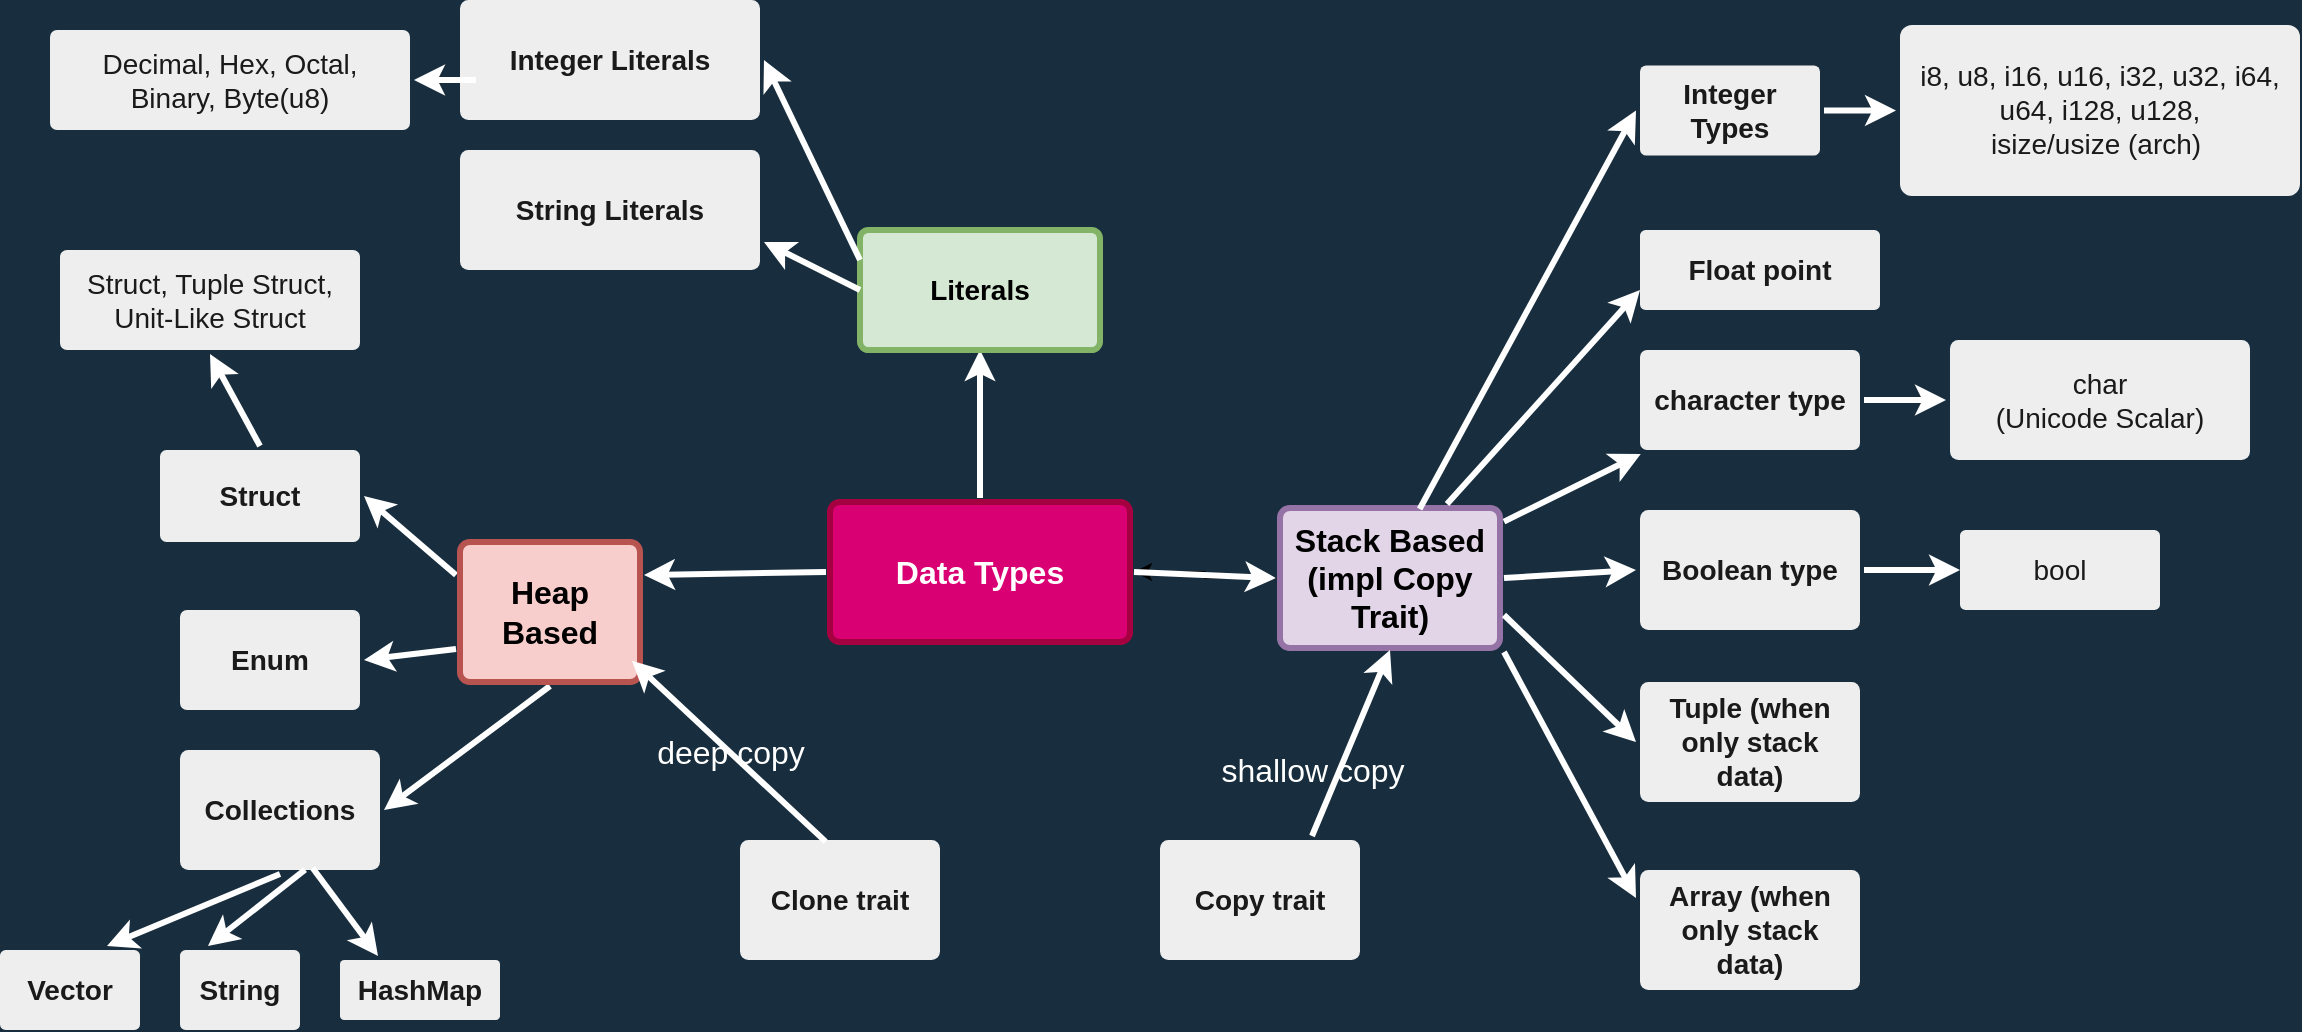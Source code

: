 <mxfile version="18.1.1" type="github" pages="9">
  <diagram id="6a731a19-8d31-9384-78a2-239565b7b9f0" name="Data Types">
    <mxGraphModel dx="1038" dy="579" grid="1" gridSize="10" guides="1" tooltips="1" connect="1" arrows="1" fold="1" page="1" pageScale="1" pageWidth="1169" pageHeight="827" background="#182E3E" math="0" shadow="0">
      <root>
        <mxCell id="0" />
        <mxCell id="1" parent="0" />
        <mxCell id="1745" value="" style="edgeStyle=none;rounded=0;jumpStyle=none;html=1;shadow=0;labelBackgroundColor=none;startArrow=none;startFill=0;endArrow=classic;endFill=1;jettySize=auto;orthogonalLoop=1;strokeColor=#FFFFFF;strokeWidth=3;fontFamily=Helvetica;fontSize=16;fontColor=#FFFFFF;spacing=5;entryX=0.5;entryY=1;entryDx=0;entryDy=0;exitX=0.5;exitY=0;exitDx=0;exitDy=0;" parent="1" source="okhfJl9OX1iFim1guN5M-1782" target="vkfFFPnfiH4pFg2F-WjV-1800" edge="1">
          <mxGeometry relative="1" as="geometry" />
        </mxCell>
        <mxCell id="1746" value="" style="edgeStyle=none;rounded=0;jumpStyle=none;html=1;shadow=0;labelBackgroundColor=none;startArrow=none;startFill=0;endArrow=classic;endFill=1;jettySize=auto;orthogonalLoop=1;strokeColor=#FFFFFF;strokeWidth=3;fontFamily=Helvetica;fontSize=16;fontColor=#FFFFFF;spacing=5;" parent="1" source="1749" target="1771" edge="1">
          <mxGeometry relative="1" as="geometry" />
        </mxCell>
        <mxCell id="1747" value="" style="edgeStyle=none;rounded=0;jumpStyle=none;html=1;shadow=0;labelBackgroundColor=none;startArrow=none;startFill=0;endArrow=classic;endFill=1;jettySize=auto;orthogonalLoop=1;strokeColor=#FFFFFF;strokeWidth=3;fontFamily=Helvetica;fontSize=16;fontColor=#FFFFFF;spacing=5;exitX=0.5;exitY=1;exitDx=0;exitDy=0;entryX=1;entryY=0.5;entryDx=0;entryDy=0;" parent="1" source="vkfFFPnfiH4pFg2F-WjV-1829" target="XyE9RWQcYdVXmviaRxbQ-1779" edge="1">
          <mxGeometry relative="1" as="geometry">
            <mxPoint x="570" y="464.5" as="targetPoint" />
          </mxGeometry>
        </mxCell>
        <mxCell id="1748" value="" style="edgeStyle=none;rounded=0;jumpStyle=none;html=1;shadow=0;labelBackgroundColor=none;startArrow=none;startFill=0;endArrow=classic;endFill=1;jettySize=auto;orthogonalLoop=1;strokeColor=#FFFFFF;strokeWidth=3;fontFamily=Helvetica;fontSize=16;fontColor=#FFFFFF;spacing=5;entryX=1;entryY=0.5;entryDx=0;entryDy=0;exitX=0;exitY=0.25;exitDx=0;exitDy=0;" parent="1" source="vkfFFPnfiH4pFg2F-WjV-1829" target="vkfFFPnfiH4pFg2F-WjV-1825" edge="1">
          <mxGeometry relative="1" as="geometry">
            <mxPoint x="460" y="396" as="sourcePoint" />
            <mxPoint x="367" y="311.5" as="targetPoint" />
          </mxGeometry>
        </mxCell>
        <mxCell id="okhfJl9OX1iFim1guN5M-1783" value="" style="edgeStyle=orthogonalEdgeStyle;rounded=0;orthogonalLoop=1;jettySize=auto;html=1;" parent="1" source="1749" target="okhfJl9OX1iFim1guN5M-1782" edge="1">
          <mxGeometry relative="1" as="geometry" />
        </mxCell>
        <mxCell id="1749" value="Stack Based (impl Copy Trait)" style="rounded=1;whiteSpace=wrap;html=1;shadow=0;labelBackgroundColor=none;strokeColor=#9673a6;strokeWidth=3;fillColor=#e1d5e7;fontFamily=Helvetica;fontSize=16;align=center;fontStyle=1;spacing=5;arcSize=7;perimeterSpacing=2;" parent="1" vertex="1">
          <mxGeometry x="650" y="349" width="110" height="70" as="geometry" />
        </mxCell>
        <mxCell id="1764" value="Integer Literals" style="rounded=1;whiteSpace=wrap;html=1;shadow=0;labelBackgroundColor=none;strokeColor=none;strokeWidth=3;fillColor=#EEEEEE;fontFamily=Helvetica;fontSize=14;fontColor=#1A1A1A;align=center;spacing=5;fontStyle=1;arcSize=7;perimeterSpacing=2;" parent="1" vertex="1">
          <mxGeometry x="240" y="95" width="150" height="60" as="geometry" />
        </mxCell>
        <mxCell id="1769" value="Struct, Tuple Struct, Unit-Like Struct" style="rounded=1;whiteSpace=wrap;html=1;shadow=0;labelBackgroundColor=none;strokeColor=none;strokeWidth=3;fillColor=#EEEEEE;fontFamily=Helvetica;fontSize=14;fontColor=#1A1A1A;align=center;spacing=5;arcSize=7;perimeterSpacing=2;" parent="1" vertex="1">
          <mxGeometry x="40" y="220" width="150" height="50" as="geometry" />
        </mxCell>
        <mxCell id="1771" value="character type" style="rounded=1;whiteSpace=wrap;html=1;shadow=0;labelBackgroundColor=none;strokeColor=none;strokeWidth=3;fillColor=#EEEEEE;fontFamily=Helvetica;fontSize=14;fontColor=#1A1A1A;align=center;spacing=5;fontStyle=1;arcSize=7;perimeterSpacing=2;" parent="1" vertex="1">
          <mxGeometry x="830" y="270" width="110" height="50" as="geometry" />
        </mxCell>
        <mxCell id="1778" value="char&lt;br&gt;(Unicode Scalar)" style="rounded=1;whiteSpace=wrap;html=1;shadow=0;labelBackgroundColor=none;strokeColor=none;strokeWidth=3;fillColor=#EEEEEE;fontFamily=Helvetica;fontSize=14;fontColor=#1A1A1A;align=center;spacing=5;fontStyle=0;arcSize=7;perimeterSpacing=2;" parent="1" vertex="1">
          <mxGeometry x="985" y="265" width="150" height="60" as="geometry" />
        </mxCell>
        <mxCell id="1779" value="" style="edgeStyle=none;rounded=1;jumpStyle=none;html=1;shadow=0;labelBackgroundColor=none;startArrow=none;startFill=0;jettySize=auto;orthogonalLoop=1;strokeColor=#FFFFFF;strokeWidth=3;fontFamily=Helvetica;fontSize=14;fontColor=#FFFFFF;spacing=5;fontStyle=1;" parent="1" source="1771" target="1778" edge="1">
          <mxGeometry relative="1" as="geometry" />
        </mxCell>
        <mxCell id="vkfFFPnfiH4pFg2F-WjV-1800" value="Literals" style="whiteSpace=wrap;html=1;fontSize=14;fillColor=#d5e8d4;strokeColor=#82b366;rounded=1;shadow=0;labelBackgroundColor=none;strokeWidth=3;spacing=5;fontStyle=1;arcSize=7;" parent="1" vertex="1">
          <mxGeometry x="440" y="210" width="120" height="60" as="geometry" />
        </mxCell>
        <mxCell id="vkfFFPnfiH4pFg2F-WjV-1802" value="" style="edgeStyle=none;rounded=0;jumpStyle=none;html=1;shadow=0;labelBackgroundColor=none;startArrow=none;startFill=0;endArrow=classic;endFill=1;jettySize=auto;orthogonalLoop=1;strokeColor=#FFFFFF;strokeWidth=3;fontFamily=Helvetica;fontSize=14;fontColor=#FFFFFF;spacing=5;entryX=1;entryY=0.5;entryDx=0;entryDy=0;exitX=0;exitY=0.25;exitDx=0;exitDy=0;" parent="1" source="vkfFFPnfiH4pFg2F-WjV-1800" target="1764" edge="1">
          <mxGeometry relative="1" as="geometry">
            <mxPoint x="657" y="224.5" as="sourcePoint" />
            <mxPoint x="728" y="219.75" as="targetPoint" />
          </mxGeometry>
        </mxCell>
        <mxCell id="vkfFFPnfiH4pFg2F-WjV-1803" value="" style="edgeStyle=none;rounded=0;jumpStyle=none;html=1;shadow=0;labelBackgroundColor=none;startArrow=none;startFill=0;endArrow=classic;endFill=1;jettySize=auto;orthogonalLoop=1;strokeColor=#FFFFFF;strokeWidth=3;fontFamily=Helvetica;fontSize=14;fontColor=#FFFFFF;spacing=5;exitX=0.63;exitY=0.034;exitDx=0;exitDy=0;entryX=0;entryY=0.5;entryDx=0;entryDy=0;exitPerimeter=0;" parent="1" source="1749" target="vkfFFPnfiH4pFg2F-WjV-1805" edge="1">
          <mxGeometry relative="1" as="geometry">
            <mxPoint x="670" y="300" as="sourcePoint" />
            <mxPoint x="740" y="242" as="targetPoint" />
          </mxGeometry>
        </mxCell>
        <mxCell id="vkfFFPnfiH4pFg2F-WjV-1809" value="" style="rounded=0;orthogonalLoop=1;jettySize=auto;html=1;strokeWidth=3;labelBackgroundColor=#182E3E;strokeColor=#FFFFFF;fontColor=#FFFFFF;" parent="1" source="vkfFFPnfiH4pFg2F-WjV-1805" target="vkfFFPnfiH4pFg2F-WjV-1808" edge="1">
          <mxGeometry relative="1" as="geometry" />
        </mxCell>
        <mxCell id="vkfFFPnfiH4pFg2F-WjV-1805" value="Integer Types" style="rounded=1;whiteSpace=wrap;html=1;shadow=0;labelBackgroundColor=none;strokeColor=none;strokeWidth=3;fillColor=#EEEEEE;fontFamily=Helvetica;fontSize=14;fontColor=#1A1A1A;align=center;spacing=5;fontStyle=1;arcSize=7;perimeterSpacing=2;" parent="1" vertex="1">
          <mxGeometry x="830" y="127.75" width="90" height="45" as="geometry" />
        </mxCell>
        <mxCell id="vkfFFPnfiH4pFg2F-WjV-1808" value="&lt;span style=&quot;font-weight: normal;&quot;&gt;i8, u8, i16, u16, i32, u32, i64, u64, i128, u128, &lt;br&gt;isize/usize (arch)&amp;nbsp;&lt;/span&gt;" style="rounded=1;whiteSpace=wrap;html=1;shadow=0;labelBackgroundColor=none;strokeColor=none;strokeWidth=3;fillColor=#EEEEEE;fontFamily=Helvetica;fontSize=14;fontColor=#1A1A1A;align=center;spacing=5;fontStyle=1;arcSize=7;perimeterSpacing=2;" parent="1" vertex="1">
          <mxGeometry x="960" y="107.5" width="200" height="85.5" as="geometry" />
        </mxCell>
        <mxCell id="vkfFFPnfiH4pFg2F-WjV-1814" value="Boolean type" style="rounded=1;whiteSpace=wrap;html=1;shadow=0;labelBackgroundColor=none;strokeColor=none;strokeWidth=3;fillColor=#EEEEEE;fontFamily=Helvetica;fontSize=14;fontColor=#1A1A1A;align=center;spacing=5;fontStyle=1;arcSize=7;perimeterSpacing=2;" parent="1" vertex="1">
          <mxGeometry x="830" y="350" width="110" height="60" as="geometry" />
        </mxCell>
        <mxCell id="vkfFFPnfiH4pFg2F-WjV-1815" value="&lt;span style=&quot;font-weight: normal;&quot;&gt;bool&lt;/span&gt;" style="whiteSpace=wrap;html=1;fontSize=14;fillColor=#EEEEEE;strokeColor=none;fontColor=#1A1A1A;rounded=1;shadow=0;labelBackgroundColor=none;strokeWidth=3;spacing=5;fontStyle=1;arcSize=7;" parent="1" vertex="1">
          <mxGeometry x="990" y="360" width="100" height="40" as="geometry" />
        </mxCell>
        <mxCell id="vkfFFPnfiH4pFg2F-WjV-1817" value="" style="edgeStyle=none;rounded=0;jumpStyle=none;html=1;shadow=0;labelBackgroundColor=none;startArrow=none;startFill=0;endArrow=classic;endFill=1;jettySize=auto;orthogonalLoop=1;strokeColor=#FFFFFF;strokeWidth=3;fontFamily=Helvetica;fontSize=16;fontColor=#FFFFFF;spacing=5;entryX=0;entryY=0.75;entryDx=0;entryDy=0;exitX=0.75;exitY=0;exitDx=0;exitDy=0;" parent="1" source="1749" target="vkfFFPnfiH4pFg2F-WjV-1818" edge="1">
          <mxGeometry relative="1" as="geometry">
            <mxPoint x="736.667" y="378.5" as="sourcePoint" />
          </mxGeometry>
        </mxCell>
        <mxCell id="vkfFFPnfiH4pFg2F-WjV-1818" value="Float point" style="whiteSpace=wrap;html=1;fontSize=14;fillColor=#EEEEEE;strokeColor=none;fontColor=#1A1A1A;rounded=1;shadow=0;labelBackgroundColor=none;strokeWidth=3;spacing=5;fontStyle=1;arcSize=7;" parent="1" vertex="1">
          <mxGeometry x="830" y="210" width="120" height="40" as="geometry" />
        </mxCell>
        <mxCell id="vkfFFPnfiH4pFg2F-WjV-1819" value="Tuple (when only stack data)" style="rounded=1;whiteSpace=wrap;html=1;shadow=0;labelBackgroundColor=none;strokeColor=none;strokeWidth=3;fillColor=#EEEEEE;fontFamily=Helvetica;fontSize=14;fontColor=#1A1A1A;align=center;spacing=5;fontStyle=1;arcSize=7;perimeterSpacing=2;" parent="1" vertex="1">
          <mxGeometry x="830" y="436" width="110" height="60" as="geometry" />
        </mxCell>
        <mxCell id="vkfFFPnfiH4pFg2F-WjV-1822" value="Array (when only stack data)" style="rounded=1;whiteSpace=wrap;html=1;shadow=0;labelBackgroundColor=none;strokeColor=none;strokeWidth=3;fillColor=#EEEEEE;fontFamily=Helvetica;fontSize=14;fontColor=#1A1A1A;align=center;spacing=5;fontStyle=1;arcSize=7;perimeterSpacing=2;" parent="1" vertex="1">
          <mxGeometry x="830" y="530" width="110" height="60" as="geometry" />
        </mxCell>
        <mxCell id="vkfFFPnfiH4pFg2F-WjV-1823" value="" style="edgeStyle=none;rounded=0;jumpStyle=none;html=1;shadow=0;labelBackgroundColor=none;startArrow=none;startFill=0;endArrow=classic;endFill=1;jettySize=auto;orthogonalLoop=1;strokeColor=#FFFFFF;strokeWidth=3;fontFamily=Helvetica;fontSize=16;fontColor=#FFFFFF;spacing=5;exitX=1;exitY=1;exitDx=0;exitDy=0;entryX=0;entryY=0.25;entryDx=0;entryDy=0;" parent="1" source="1749" target="vkfFFPnfiH4pFg2F-WjV-1822" edge="1">
          <mxGeometry relative="1" as="geometry">
            <mxPoint x="720" y="601.761" as="sourcePoint" />
          </mxGeometry>
        </mxCell>
        <mxCell id="vkfFFPnfiH4pFg2F-WjV-1824" value="String" style="rounded=1;whiteSpace=wrap;html=1;shadow=0;labelBackgroundColor=none;strokeColor=none;strokeWidth=3;fillColor=#EEEEEE;fontFamily=Helvetica;fontSize=14;fontColor=#1A1A1A;align=center;spacing=5;fontStyle=1;arcSize=7;perimeterSpacing=2;" parent="1" vertex="1">
          <mxGeometry x="100" y="570" width="60" height="40" as="geometry" />
        </mxCell>
        <mxCell id="vkfFFPnfiH4pFg2F-WjV-1825" value="Struct" style="rounded=1;whiteSpace=wrap;html=1;shadow=0;labelBackgroundColor=none;strokeColor=none;strokeWidth=3;fillColor=#EEEEEE;fontFamily=Helvetica;fontSize=14;fontColor=#1A1A1A;align=center;spacing=5;fontStyle=1;arcSize=7;perimeterSpacing=2;" parent="1" vertex="1">
          <mxGeometry x="90" y="320" width="100" height="46" as="geometry" />
        </mxCell>
        <mxCell id="vkfFFPnfiH4pFg2F-WjV-1826" value="Enum" style="rounded=1;whiteSpace=wrap;html=1;shadow=0;labelBackgroundColor=none;strokeColor=none;strokeWidth=3;fillColor=#EEEEEE;fontFamily=Helvetica;fontSize=14;fontColor=#1A1A1A;align=center;spacing=5;fontStyle=1;arcSize=7;perimeterSpacing=2;" parent="1" vertex="1">
          <mxGeometry x="100" y="400" width="90" height="50" as="geometry" />
        </mxCell>
        <mxCell id="vkfFFPnfiH4pFg2F-WjV-1828" value="Vector" style="rounded=1;whiteSpace=wrap;html=1;shadow=0;labelBackgroundColor=none;strokeColor=none;strokeWidth=3;fillColor=#EEEEEE;fontFamily=Helvetica;fontSize=14;fontColor=#1A1A1A;align=center;spacing=5;fontStyle=1;arcSize=7;perimeterSpacing=2;" parent="1" vertex="1">
          <mxGeometry x="10" y="570" width="70" height="40" as="geometry" />
        </mxCell>
        <mxCell id="vkfFFPnfiH4pFg2F-WjV-1829" value="Heap Based" style="rounded=1;whiteSpace=wrap;html=1;shadow=0;labelBackgroundColor=none;strokeColor=#b85450;strokeWidth=3;fillColor=#f8cecc;fontFamily=Helvetica;fontSize=16;align=center;fontStyle=1;spacing=5;arcSize=7;perimeterSpacing=2;" parent="1" vertex="1">
          <mxGeometry x="240" y="366" width="90" height="70" as="geometry" />
        </mxCell>
        <mxCell id="vkfFFPnfiH4pFg2F-WjV-1831" value="" style="edgeStyle=none;rounded=0;jumpStyle=none;html=1;shadow=0;labelBackgroundColor=none;startArrow=none;startFill=0;endArrow=classic;endFill=1;jettySize=auto;orthogonalLoop=1;strokeColor=#FFFFFF;strokeWidth=3;fontFamily=Helvetica;fontSize=16;fontColor=#FFFFFF;spacing=5;exitX=0;exitY=0.75;exitDx=0;exitDy=0;entryX=1;entryY=0.5;entryDx=0;entryDy=0;" parent="1" source="vkfFFPnfiH4pFg2F-WjV-1829" target="vkfFFPnfiH4pFg2F-WjV-1826" edge="1">
          <mxGeometry relative="1" as="geometry">
            <mxPoint x="391.5" y="358.5" as="sourcePoint" />
            <mxPoint x="262" y="396" as="targetPoint" />
          </mxGeometry>
        </mxCell>
        <mxCell id="vkfFFPnfiH4pFg2F-WjV-1832" value="" style="edgeStyle=none;rounded=0;jumpStyle=none;html=1;shadow=0;labelBackgroundColor=none;startArrow=none;startFill=0;endArrow=classic;endFill=1;jettySize=auto;orthogonalLoop=1;strokeColor=#FFFFFF;strokeWidth=3;fontFamily=Helvetica;fontSize=16;fontColor=#FFFFFF;spacing=5;entryX=0.75;entryY=0;entryDx=0;entryDy=0;exitX=0.5;exitY=1;exitDx=0;exitDy=0;" parent="1" source="XyE9RWQcYdVXmviaRxbQ-1779" target="vkfFFPnfiH4pFg2F-WjV-1828" edge="1">
          <mxGeometry relative="1" as="geometry">
            <mxPoint x="353" y="356" as="sourcePoint" />
            <mxPoint x="282" y="496" as="targetPoint" />
          </mxGeometry>
        </mxCell>
        <mxCell id="vkfFFPnfiH4pFg2F-WjV-1833" value="" style="edgeStyle=none;rounded=0;jumpStyle=none;html=1;shadow=0;labelBackgroundColor=none;startArrow=none;startFill=0;endArrow=classic;endFill=1;jettySize=auto;orthogonalLoop=1;strokeColor=#FFFFFF;strokeWidth=3;fontFamily=Helvetica;fontSize=16;fontColor=#FFFFFF;spacing=5;entryX=1;entryY=0.25;entryDx=0;entryDy=0;exitX=0;exitY=0.5;exitDx=0;exitDy=0;" parent="1" source="okhfJl9OX1iFim1guN5M-1782" target="vkfFFPnfiH4pFg2F-WjV-1829" edge="1">
          <mxGeometry relative="1" as="geometry">
            <mxPoint x="363" y="472.5" as="sourcePoint" />
            <mxPoint x="292" y="610" as="targetPoint" />
          </mxGeometry>
        </mxCell>
        <mxCell id="okhfJl9OX1iFim1guN5M-1779" value="String Literals" style="rounded=1;whiteSpace=wrap;html=1;shadow=0;labelBackgroundColor=none;strokeColor=none;strokeWidth=3;fillColor=#EEEEEE;fontFamily=Helvetica;fontSize=14;fontColor=#1A1A1A;align=center;spacing=5;fontStyle=1;arcSize=7;perimeterSpacing=2;" parent="1" vertex="1">
          <mxGeometry x="240" y="170" width="150" height="60" as="geometry" />
        </mxCell>
        <mxCell id="okhfJl9OX1iFim1guN5M-1780" value="" style="edgeStyle=none;rounded=0;jumpStyle=none;html=1;shadow=0;labelBackgroundColor=none;startArrow=none;startFill=0;endArrow=classic;endFill=1;jettySize=auto;orthogonalLoop=1;strokeColor=#FFFFFF;strokeWidth=3;fontFamily=Helvetica;fontSize=14;fontColor=#FFFFFF;spacing=5;entryX=1;entryY=0.75;entryDx=0;entryDy=0;exitX=0;exitY=0.5;exitDx=0;exitDy=0;" parent="1" source="vkfFFPnfiH4pFg2F-WjV-1800" target="okhfJl9OX1iFim1guN5M-1779" edge="1">
          <mxGeometry relative="1" as="geometry">
            <mxPoint x="470" y="254.5" as="sourcePoint" />
            <mxPoint x="427.5" y="212" as="targetPoint" />
          </mxGeometry>
        </mxCell>
        <mxCell id="okhfJl9OX1iFim1guN5M-1781" value="" style="edgeStyle=none;rounded=0;jumpStyle=none;html=1;shadow=0;labelBackgroundColor=none;startArrow=none;startFill=0;endArrow=classic;endFill=1;jettySize=auto;orthogonalLoop=1;strokeColor=#FFFFFF;strokeWidth=3;fontFamily=Helvetica;fontSize=16;fontColor=#FFFFFF;spacing=5;exitX=1;exitY=0.75;exitDx=0;exitDy=0;entryX=0;entryY=0.5;entryDx=0;entryDy=0;" parent="1" source="1749" target="vkfFFPnfiH4pFg2F-WjV-1819" edge="1">
          <mxGeometry relative="1" as="geometry">
            <mxPoint x="642.0" y="452" as="sourcePoint" />
            <mxPoint x="846.81" y="588" as="targetPoint" />
          </mxGeometry>
        </mxCell>
        <mxCell id="okhfJl9OX1iFim1guN5M-1782" value="Data Types" style="rounded=1;whiteSpace=wrap;html=1;shadow=0;labelBackgroundColor=none;strokeColor=#A50040;strokeWidth=3;fillColor=#d80073;fontFamily=Helvetica;fontSize=16;align=center;fontStyle=1;spacing=5;arcSize=7;perimeterSpacing=2;fontColor=#ffffff;" parent="1" vertex="1">
          <mxGeometry x="425" y="346" width="150" height="70" as="geometry" />
        </mxCell>
        <mxCell id="okhfJl9OX1iFim1guN5M-1785" value="" style="edgeStyle=none;rounded=0;jumpStyle=none;html=1;shadow=0;labelBackgroundColor=none;startArrow=none;startFill=0;endArrow=classic;endFill=1;jettySize=auto;orthogonalLoop=1;strokeColor=#FFFFFF;strokeWidth=3;fontFamily=Helvetica;fontSize=16;fontColor=#FFFFFF;spacing=5;exitX=1;exitY=0.5;exitDx=0;exitDy=0;entryX=0;entryY=0.5;entryDx=0;entryDy=0;" parent="1" source="1749" target="vkfFFPnfiH4pFg2F-WjV-1814" edge="1">
          <mxGeometry relative="1" as="geometry">
            <mxPoint x="642" y="452" as="sourcePoint" />
            <mxPoint x="846.81" y="588" as="targetPoint" />
          </mxGeometry>
        </mxCell>
        <mxCell id="okhfJl9OX1iFim1guN5M-1786" value="" style="edgeStyle=none;rounded=0;jumpStyle=none;html=1;shadow=0;labelBackgroundColor=none;startArrow=none;startFill=0;endArrow=classic;endFill=1;jettySize=auto;orthogonalLoop=1;strokeColor=#FFFFFF;strokeWidth=3;fontFamily=Helvetica;fontSize=16;fontColor=#FFFFFF;spacing=5;exitX=1;exitY=0.5;exitDx=0;exitDy=0;entryX=0;entryY=0.5;entryDx=0;entryDy=0;" parent="1" source="vkfFFPnfiH4pFg2F-WjV-1814" target="vkfFFPnfiH4pFg2F-WjV-1815" edge="1">
          <mxGeometry relative="1" as="geometry">
            <mxPoint x="652" y="462" as="sourcePoint" />
            <mxPoint x="856.81" y="598" as="targetPoint" />
          </mxGeometry>
        </mxCell>
        <mxCell id="okhfJl9OX1iFim1guN5M-1787" value="" style="edgeStyle=none;rounded=0;jumpStyle=none;html=1;shadow=0;labelBackgroundColor=none;startArrow=none;startFill=0;endArrow=classic;endFill=1;jettySize=auto;orthogonalLoop=1;strokeColor=#FFFFFF;strokeWidth=3;fontFamily=Helvetica;fontSize=14;fontColor=#FFFFFF;spacing=5;entryX=0.5;entryY=1;entryDx=0;entryDy=0;exitX=0.5;exitY=0;exitDx=0;exitDy=0;" parent="1" source="vkfFFPnfiH4pFg2F-WjV-1825" target="1769" edge="1">
          <mxGeometry relative="1" as="geometry">
            <mxPoint x="470" y="254.5" as="sourcePoint" />
            <mxPoint x="402" y="135" as="targetPoint" />
          </mxGeometry>
        </mxCell>
        <mxCell id="okhfJl9OX1iFim1guN5M-1788" value="" style="edgeStyle=none;rounded=0;jumpStyle=none;html=1;shadow=0;labelBackgroundColor=none;startArrow=none;startFill=0;endArrow=classic;endFill=1;jettySize=auto;orthogonalLoop=1;strokeColor=#FFFFFF;strokeWidth=3;fontFamily=Helvetica;fontSize=16;fontColor=#FFFFFF;spacing=5;entryX=0;entryY=0.5;entryDx=0;entryDy=0;exitX=1;exitY=0.5;exitDx=0;exitDy=0;" parent="1" source="okhfJl9OX1iFim1guN5M-1782" target="1749" edge="1">
          <mxGeometry relative="1" as="geometry">
            <mxPoint x="500.5" y="399" as="sourcePoint" />
            <mxPoint x="402" y="496.5" as="targetPoint" />
          </mxGeometry>
        </mxCell>
        <mxCell id="XyE9RWQcYdVXmviaRxbQ-1779" value="Collections" style="rounded=1;whiteSpace=wrap;html=1;shadow=0;labelBackgroundColor=none;strokeColor=none;strokeWidth=3;fillColor=#EEEEEE;fontFamily=Helvetica;fontSize=14;fontColor=#1A1A1A;align=center;spacing=5;fontStyle=1;arcSize=7;perimeterSpacing=2;" parent="1" vertex="1">
          <mxGeometry x="100" y="470" width="100" height="60" as="geometry" />
        </mxCell>
        <mxCell id="XyE9RWQcYdVXmviaRxbQ-1780" value="" style="edgeStyle=none;rounded=0;jumpStyle=none;html=1;shadow=0;labelBackgroundColor=none;startArrow=none;startFill=0;endArrow=classic;endFill=1;jettySize=auto;orthogonalLoop=1;strokeColor=#FFFFFF;strokeWidth=3;fontFamily=Helvetica;fontSize=16;fontColor=#FFFFFF;spacing=5;entryX=0.25;entryY=0;entryDx=0;entryDy=0;exitX=0.621;exitY=0.966;exitDx=0;exitDy=0;exitPerimeter=0;" parent="1" source="XyE9RWQcYdVXmviaRxbQ-1779" target="vkfFFPnfiH4pFg2F-WjV-1824" edge="1">
          <mxGeometry relative="1" as="geometry">
            <mxPoint x="236.018" y="557.824" as="sourcePoint" />
            <mxPoint x="222" y="610" as="targetPoint" />
          </mxGeometry>
        </mxCell>
        <mxCell id="XyE9RWQcYdVXmviaRxbQ-1781" value="HashMap" style="rounded=1;whiteSpace=wrap;html=1;shadow=0;labelBackgroundColor=none;strokeColor=none;strokeWidth=3;fillColor=#EEEEEE;fontFamily=Helvetica;fontSize=14;fontColor=#1A1A1A;align=center;spacing=5;fontStyle=1;arcSize=7;perimeterSpacing=2;" parent="1" vertex="1">
          <mxGeometry x="180" y="575" width="80" height="30" as="geometry" />
        </mxCell>
        <mxCell id="XyE9RWQcYdVXmviaRxbQ-1782" value="" style="edgeStyle=none;rounded=0;jumpStyle=none;html=1;shadow=0;labelBackgroundColor=none;startArrow=none;startFill=0;endArrow=classic;endFill=1;jettySize=auto;orthogonalLoop=1;strokeColor=#FFFFFF;strokeWidth=3;fontFamily=Helvetica;fontSize=16;fontColor=#FFFFFF;spacing=5;entryX=0.25;entryY=0;entryDx=0;entryDy=0;exitX=0.657;exitY=0.953;exitDx=0;exitDy=0;exitPerimeter=0;" parent="1" source="XyE9RWQcYdVXmviaRxbQ-1779" target="XyE9RWQcYdVXmviaRxbQ-1781" edge="1">
          <mxGeometry relative="1" as="geometry">
            <mxPoint x="295" y="552" as="sourcePoint" />
            <mxPoint x="311.5" y="578" as="targetPoint" />
          </mxGeometry>
        </mxCell>
        <mxCell id="OIwTgx9CMmzlNNC56WaZ-1779" value="Decimal, Hex, Octal, Binary, Byte(u8)" style="rounded=1;whiteSpace=wrap;html=1;shadow=0;labelBackgroundColor=none;strokeColor=none;strokeWidth=3;fillColor=#EEEEEE;fontFamily=Helvetica;fontSize=14;fontColor=#1A1A1A;align=center;spacing=5;arcSize=7;perimeterSpacing=2;" parent="1" vertex="1">
          <mxGeometry x="35" y="110" width="180" height="50" as="geometry" />
        </mxCell>
        <mxCell id="OIwTgx9CMmzlNNC56WaZ-1780" value="" style="edgeStyle=none;rounded=0;jumpStyle=none;html=1;shadow=0;labelBackgroundColor=none;startArrow=none;startFill=0;endArrow=classic;endFill=1;jettySize=auto;orthogonalLoop=1;strokeColor=#FFFFFF;strokeWidth=3;fontFamily=Helvetica;fontSize=14;fontColor=#FFFFFF;spacing=5;entryX=1;entryY=0.5;entryDx=0;entryDy=0;exitX=0;exitY=0.5;exitDx=0;exitDy=0;" parent="1" target="OIwTgx9CMmzlNNC56WaZ-1779" edge="1">
          <mxGeometry relative="1" as="geometry">
            <mxPoint x="248" y="135" as="sourcePoint" />
            <mxPoint x="412" y="145" as="targetPoint" />
          </mxGeometry>
        </mxCell>
        <mxCell id="mwTF-GjPDv4sWLX3fr99-1779" value="Clone trait" style="rounded=1;whiteSpace=wrap;html=1;shadow=0;labelBackgroundColor=none;strokeColor=none;strokeWidth=3;fillColor=#EEEEEE;fontFamily=Helvetica;fontSize=14;fontColor=#1A1A1A;align=center;spacing=5;fontStyle=1;arcSize=7;perimeterSpacing=2;" vertex="1" parent="1">
          <mxGeometry x="380" y="515" width="100" height="60" as="geometry" />
        </mxCell>
        <mxCell id="mwTF-GjPDv4sWLX3fr99-1780" value="Copy trait" style="rounded=1;whiteSpace=wrap;html=1;shadow=0;labelBackgroundColor=none;strokeColor=none;strokeWidth=3;fillColor=#EEEEEE;fontFamily=Helvetica;fontSize=14;fontColor=#1A1A1A;align=center;spacing=5;fontStyle=1;arcSize=7;perimeterSpacing=2;" vertex="1" parent="1">
          <mxGeometry x="590" y="515" width="100" height="60" as="geometry" />
        </mxCell>
        <mxCell id="mwTF-GjPDv4sWLX3fr99-1781" value="deep copy" style="edgeStyle=none;rounded=0;jumpStyle=none;html=1;shadow=0;labelBackgroundColor=none;startArrow=none;startFill=0;endArrow=classic;endFill=1;jettySize=auto;orthogonalLoop=1;strokeColor=#FFFFFF;strokeWidth=3;fontFamily=Helvetica;fontSize=16;fontColor=#FFFFFF;spacing=5;exitX=0.431;exitY=0.044;exitDx=0;exitDy=0;entryX=0.936;entryY=0.83;entryDx=0;entryDy=0;exitPerimeter=0;entryPerimeter=0;" edge="1" parent="1" source="mwTF-GjPDv4sWLX3fr99-1779" target="vkfFFPnfiH4pFg2F-WjV-1829">
          <mxGeometry relative="1" as="geometry">
            <mxPoint x="212" y="510" as="targetPoint" />
            <mxPoint x="295" y="448" as="sourcePoint" />
          </mxGeometry>
        </mxCell>
        <mxCell id="mwTF-GjPDv4sWLX3fr99-1782" value="shallow copy" style="edgeStyle=none;rounded=0;jumpStyle=none;html=1;shadow=0;labelBackgroundColor=none;startArrow=none;startFill=0;endArrow=classic;endFill=1;jettySize=auto;orthogonalLoop=1;strokeColor=#FFFFFF;strokeWidth=3;fontFamily=Helvetica;fontSize=16;fontColor=#FFFFFF;spacing=5;exitX=0.75;exitY=0;exitDx=0;exitDy=0;" edge="1" parent="1" source="mwTF-GjPDv4sWLX3fr99-1780">
          <mxGeometry x="-0.397" y="13" relative="1" as="geometry">
            <mxPoint x="705" y="420" as="targetPoint" />
            <mxPoint x="305" y="458" as="sourcePoint" />
            <mxPoint as="offset" />
          </mxGeometry>
        </mxCell>
      </root>
    </mxGraphModel>
  </diagram>
  <diagram id="zWriRmwl4gxgYjqO4D9y" name="Traits">
    <mxGraphModel dx="1038" dy="579" grid="1" gridSize="10" guides="1" tooltips="1" connect="1" arrows="1" fold="1" page="1" pageScale="1" pageWidth="827" pageHeight="1169" math="0" shadow="0">
      <root>
        <mxCell id="0" />
        <mxCell id="1" parent="0" />
        <mxCell id="bbx9uRbmT03cmQLa5g19-3" value="defines" style="edgeStyle=orthogonalEdgeStyle;rounded=0;orthogonalLoop=1;jettySize=auto;html=1;" parent="1" source="bbx9uRbmT03cmQLa5g19-1" target="bbx9uRbmT03cmQLa5g19-2" edge="1">
          <mxGeometry relative="1" as="geometry" />
        </mxCell>
        <mxCell id="bbx9uRbmT03cmQLa5g19-25" style="edgeStyle=orthogonalEdgeStyle;rounded=0;orthogonalLoop=1;jettySize=auto;html=1;entryX=0.5;entryY=1;entryDx=0;entryDy=0;" parent="1" source="bbx9uRbmT03cmQLa5g19-1" target="bbx9uRbmT03cmQLa5g19-20" edge="1">
          <mxGeometry relative="1" as="geometry" />
        </mxCell>
        <mxCell id="bbx9uRbmT03cmQLa5g19-26" value="trait bound" style="edgeLabel;html=1;align=center;verticalAlign=middle;resizable=0;points=[];" parent="bbx9uRbmT03cmQLa5g19-25" vertex="1" connectable="0">
          <mxGeometry x="0.013" y="-1" relative="1" as="geometry">
            <mxPoint as="offset" />
          </mxGeometry>
        </mxCell>
        <mxCell id="bbx9uRbmT03cmQLa5g19-28" value="trait bound" style="edgeStyle=orthogonalEdgeStyle;rounded=0;orthogonalLoop=1;jettySize=auto;html=1;entryX=0.75;entryY=1;entryDx=0;entryDy=0;exitX=1;exitY=0.5;exitDx=0;exitDy=0;" parent="1" source="bbx9uRbmT03cmQLa5g19-1" target="bbx9uRbmT03cmQLa5g19-19" edge="1">
          <mxGeometry relative="1" as="geometry" />
        </mxCell>
        <mxCell id="bbx9uRbmT03cmQLa5g19-1" value="Trait" style="whiteSpace=wrap;html=1;gradientColor=none;perimeterSpacing=0;shadow=0;glass=0;container=0;enumerate=0;" parent="1" vertex="1">
          <mxGeometry x="380" y="210" width="120" height="60" as="geometry" />
        </mxCell>
        <mxCell id="bbx9uRbmT03cmQLa5g19-2" value="Group of Interfaces" style="whiteSpace=wrap;html=1;" parent="1" vertex="1">
          <mxGeometry x="380" y="320" width="120" height="60" as="geometry" />
        </mxCell>
        <mxCell id="bbx9uRbmT03cmQLa5g19-30" value="implements" style="edgeStyle=orthogonalEdgeStyle;rounded=0;orthogonalLoop=1;jettySize=auto;html=1;exitX=0.5;exitY=0;exitDx=0;exitDy=0;entryX=0.5;entryY=1;entryDx=0;entryDy=0;" parent="1" source="bbx9uRbmT03cmQLa5g19-16" target="bbx9uRbmT03cmQLa5g19-24" edge="1">
          <mxGeometry relative="1" as="geometry" />
        </mxCell>
        <mxCell id="bbx9uRbmT03cmQLa5g19-16" value="Blanket Implementation" style="rounded=1;whiteSpace=wrap;html=1;shadow=0;glass=0;gradientColor=none;arcSize=40;" parent="1" vertex="1">
          <mxGeometry x="50" y="380" width="120" height="60" as="geometry" />
        </mxCell>
        <mxCell id="bbx9uRbmT03cmQLa5g19-19" value="Concret Type" style="whiteSpace=wrap;html=1;gradientColor=none;perimeterSpacing=0;shadow=0;glass=0;container=0;enumerate=0;" parent="1" vertex="1">
          <mxGeometry x="570" y="120" width="120" height="60" as="geometry" />
        </mxCell>
        <mxCell id="bbx9uRbmT03cmQLa5g19-22" value="implements" style="edgeStyle=orthogonalEdgeStyle;rounded=0;orthogonalLoop=1;jettySize=auto;html=1;entryX=0.25;entryY=0;entryDx=0;entryDy=0;" parent="1" source="bbx9uRbmT03cmQLa5g19-20" target="bbx9uRbmT03cmQLa5g19-1" edge="1">
          <mxGeometry relative="1" as="geometry">
            <mxPoint x="380" y="230" as="targetPoint" />
          </mxGeometry>
        </mxCell>
        <mxCell id="bbx9uRbmT03cmQLa5g19-20" value="Generic Type" style="whiteSpace=wrap;html=1;gradientColor=none;perimeterSpacing=0;shadow=0;glass=0;container=0;enumerate=0;" parent="1" vertex="1">
          <mxGeometry x="190" y="120" width="120" height="60" as="geometry" />
        </mxCell>
        <mxCell id="bbx9uRbmT03cmQLa5g19-21" value="implements" style="edgeStyle=orthogonalEdgeStyle;rounded=0;orthogonalLoop=1;jettySize=auto;html=1;exitX=0;exitY=0.5;exitDx=0;exitDy=0;entryX=0.5;entryY=0;entryDx=0;entryDy=0;" parent="1" source="bbx9uRbmT03cmQLa5g19-19" target="bbx9uRbmT03cmQLa5g19-1" edge="1">
          <mxGeometry relative="1" as="geometry">
            <mxPoint x="450" y="280" as="sourcePoint" />
            <mxPoint x="450" y="360" as="targetPoint" />
          </mxGeometry>
        </mxCell>
        <mxCell id="bbx9uRbmT03cmQLa5g19-31" style="edgeStyle=orthogonalEdgeStyle;rounded=0;orthogonalLoop=1;jettySize=auto;html=1;exitX=0.5;exitY=0;exitDx=0;exitDy=0;entryX=0;entryY=0.5;entryDx=0;entryDy=0;" parent="1" source="bbx9uRbmT03cmQLa5g19-24" target="bbx9uRbmT03cmQLa5g19-20" edge="1">
          <mxGeometry relative="1" as="geometry" />
        </mxCell>
        <mxCell id="bbx9uRbmT03cmQLa5g19-32" value="for" style="edgeLabel;html=1;align=center;verticalAlign=middle;resizable=0;points=[];" parent="bbx9uRbmT03cmQLa5g19-31" vertex="1" connectable="0">
          <mxGeometry x="-0.232" relative="1" as="geometry">
            <mxPoint as="offset" />
          </mxGeometry>
        </mxCell>
        <mxCell id="bbx9uRbmT03cmQLa5g19-24" value="Trait" style="whiteSpace=wrap;html=1;gradientColor=none;perimeterSpacing=0;shadow=0;glass=0;container=0;enumerate=0;" parent="1" vertex="1">
          <mxGeometry x="50" y="260" width="120" height="50" as="geometry" />
        </mxCell>
        <mxCell id="bbx9uRbmT03cmQLa5g19-34" value="&lt;span style=&quot;color: rgb(157, 0, 236); font-family: &amp;quot;Source Code Pro&amp;quot;, Consolas, &amp;quot;Ubuntu Mono&amp;quot;, Menlo, &amp;quot;DejaVu Sans Mono&amp;quot;, monospace, monospace; font-size: 14px; text-align: start;&quot; class=&quot;hljs-keyword&quot;&gt;impl&lt;/span&gt;&lt;span style=&quot;font-family: &amp;quot;Source Code Pro&amp;quot;, Consolas, &amp;quot;Ubuntu Mono&amp;quot;, Menlo, &amp;quot;DejaVu Sans Mono&amp;quot;, monospace, monospace; font-size: 14px; text-align: start; background-color: rgb(246, 247, 246);&quot;&gt;&amp;lt;T: Display&amp;gt; &lt;/span&gt;&lt;span style=&quot;color: rgb(178, 30, 0); font-family: &amp;quot;Source Code Pro&amp;quot;, Consolas, &amp;quot;Ubuntu Mono&amp;quot;, Menlo, &amp;quot;DejaVu Sans Mono&amp;quot;, monospace, monospace; font-size: 14px; text-align: start;&quot; class=&quot;hljs-built_in&quot;&gt;ToString&lt;/span&gt;&lt;span style=&quot;font-family: &amp;quot;Source Code Pro&amp;quot;, Consolas, &amp;quot;Ubuntu Mono&amp;quot;, Menlo, &amp;quot;DejaVu Sans Mono&amp;quot;, monospace, monospace; font-size: 14px; text-align: start; background-color: rgb(246, 247, 246);&quot;&gt; &lt;/span&gt;&lt;span style=&quot;color: rgb(157, 0, 236); font-family: &amp;quot;Source Code Pro&amp;quot;, Consolas, &amp;quot;Ubuntu Mono&amp;quot;, Menlo, &amp;quot;DejaVu Sans Mono&amp;quot;, monospace, monospace; font-size: 14px; text-align: start;&quot; class=&quot;hljs-keyword&quot;&gt;for&lt;/span&gt;&lt;span style=&quot;font-family: &amp;quot;Source Code Pro&amp;quot;, Consolas, &amp;quot;Ubuntu Mono&amp;quot;, Menlo, &amp;quot;DejaVu Sans Mono&amp;quot;, monospace, monospace; font-size: 14px; text-align: start; background-color: rgb(246, 247, 246);&quot;&gt; T {...&lt;/span&gt;&lt;span style=&quot;font-family: &amp;quot;Source Code Pro&amp;quot;, Consolas, &amp;quot;Ubuntu Mono&amp;quot;, Menlo, &amp;quot;DejaVu Sans Mono&amp;quot;, monospace, monospace; font-size: 14px; text-align: start; background-color: rgb(246, 247, 246);&quot;&gt;}&lt;/span&gt;" style="text;html=1;align=center;verticalAlign=middle;resizable=0;points=[];autosize=1;strokeColor=none;fillColor=none;" parent="1" vertex="1">
          <mxGeometry x="10" y="440" width="300" height="20" as="geometry" />
        </mxCell>
      </root>
    </mxGraphModel>
  </diagram>
  <diagram id="vLf3_bnLToVvcBwWoTjz" name="Iterator">
    <mxGraphModel dx="1038" dy="579" grid="0" gridSize="10" guides="1" tooltips="1" connect="1" arrows="1" fold="1" page="1" pageScale="1" pageWidth="827" pageHeight="1169" math="0" shadow="0">
      <root>
        <mxCell id="0" />
        <mxCell id="1" parent="0" />
        <mxCell id="LuBTQxarzGe_Iecwm7Gf-15" value="Consuming Adaptor" style="swimlane;fontStyle=1;childLayout=stackLayout;horizontal=1;startSize=26;fillColor=#dae8fc;horizontalStack=0;resizeParent=1;resizeParentMax=0;resizeLast=0;collapsible=1;marginBottom=0;fontFamily=Helvetica;strokeColor=#6c8ebf;" parent="1" vertex="1">
          <mxGeometry x="227" y="311" width="167" height="52" as="geometry">
            <mxRectangle x="10" y="285" width="130" height="26" as="alternateBounds" />
          </mxGeometry>
        </mxCell>
        <mxCell id="LuBTQxarzGe_Iecwm7Gf-16" value="next()" style="text;strokeColor=none;fillColor=none;align=left;verticalAlign=top;spacingLeft=4;spacingRight=4;overflow=hidden;rotatable=0;points=[[0,0.5],[1,0.5]];portConstraint=eastwest;fontFamily=Helvetica;" parent="LuBTQxarzGe_Iecwm7Gf-15" vertex="1">
          <mxGeometry y="26" width="167" height="26" as="geometry" />
        </mxCell>
        <mxCell id="LuBTQxarzGe_Iecwm7Gf-20" value="Iterator Adaptor" style="swimlane;fontStyle=1;childLayout=stackLayout;horizontal=1;startSize=26;fillColor=#dae8fc;horizontalStack=0;resizeParent=1;resizeParentMax=0;resizeLast=0;collapsible=1;marginBottom=0;fontFamily=Helvetica;strokeColor=#6c8ebf;" parent="1" vertex="1">
          <mxGeometry x="450" y="311" width="140" height="104" as="geometry">
            <mxRectangle x="10" y="285" width="130" height="26" as="alternateBounds" />
          </mxGeometry>
        </mxCell>
        <mxCell id="LuBTQxarzGe_Iecwm7Gf-21" value="map()" style="text;strokeColor=none;fillColor=none;align=left;verticalAlign=top;spacingLeft=4;spacingRight=4;overflow=hidden;rotatable=0;points=[[0,0.5],[1,0.5]];portConstraint=eastwest;fontFamily=Helvetica;" parent="LuBTQxarzGe_Iecwm7Gf-20" vertex="1">
          <mxGeometry y="26" width="140" height="26" as="geometry" />
        </mxCell>
        <mxCell id="LuBTQxarzGe_Iecwm7Gf-30" value="filter()" style="text;strokeColor=none;fillColor=none;align=left;verticalAlign=top;spacingLeft=4;spacingRight=4;overflow=hidden;rotatable=0;points=[[0,0.5],[1,0.5]];portConstraint=eastwest;fontFamily=Helvetica;" parent="LuBTQxarzGe_Iecwm7Gf-20" vertex="1">
          <mxGeometry y="52" width="140" height="26" as="geometry" />
        </mxCell>
        <mxCell id="LuBTQxarzGe_Iecwm7Gf-31" value="zip()" style="text;strokeColor=none;fillColor=none;align=left;verticalAlign=top;spacingLeft=4;spacingRight=4;overflow=hidden;rotatable=0;points=[[0,0.5],[1,0.5]];portConstraint=eastwest;fontFamily=Helvetica;" parent="LuBTQxarzGe_Iecwm7Gf-20" vertex="1">
          <mxGeometry y="78" width="140" height="26" as="geometry" />
        </mxCell>
        <mxCell id="LuBTQxarzGe_Iecwm7Gf-36" style="edgeStyle=orthogonalEdgeStyle;rounded=0;orthogonalLoop=1;jettySize=auto;html=1;exitX=0.25;exitY=0;exitDx=0;exitDy=0;fontFamily=Helvetica;" parent="1" source="LuBTQxarzGe_Iecwm7Gf-32" target="LuBTQxarzGe_Iecwm7Gf-15" edge="1">
          <mxGeometry relative="1" as="geometry" />
        </mxCell>
        <mxCell id="LuBTQxarzGe_Iecwm7Gf-37" style="edgeStyle=orthogonalEdgeStyle;rounded=0;orthogonalLoop=1;jettySize=auto;html=1;exitX=0.5;exitY=0;exitDx=0;exitDy=0;fontFamily=Helvetica;" parent="1" source="LuBTQxarzGe_Iecwm7Gf-32" target="LuBTQxarzGe_Iecwm7Gf-20" edge="1">
          <mxGeometry relative="1" as="geometry" />
        </mxCell>
        <mxCell id="zR5Iy5bWzy1xkqtNAsdE-3" value="" style="edgeStyle=orthogonalEdgeStyle;rounded=0;orthogonalLoop=1;jettySize=auto;html=1;fontFamily=Helvetica;" parent="1" source="LuBTQxarzGe_Iecwm7Gf-32" target="zR5Iy5bWzy1xkqtNAsdE-2" edge="1">
          <mxGeometry relative="1" as="geometry" />
        </mxCell>
        <mxCell id="LuBTQxarzGe_Iecwm7Gf-32" value="Iterator" style="swimlane;fontStyle=1;childLayout=stackLayout;horizontal=1;startSize=26;fillColor=#dae8fc;horizontalStack=0;resizeParent=1;resizeParentMax=0;resizeLast=0;collapsible=1;marginBottom=0;fontFamily=Helvetica;strokeColor=#6c8ebf;" parent="1" vertex="1">
          <mxGeometry x="348" y="472" width="140" height="104" as="geometry">
            <mxRectangle x="10" y="285" width="130" height="26" as="alternateBounds" />
          </mxGeometry>
        </mxCell>
        <mxCell id="LuBTQxarzGe_Iecwm7Gf-33" value="iter()" style="text;strokeColor=none;fillColor=none;align=left;verticalAlign=top;spacingLeft=4;spacingRight=4;overflow=hidden;rotatable=0;points=[[0,0.5],[1,0.5]];portConstraint=eastwest;fontFamily=Helvetica;" parent="LuBTQxarzGe_Iecwm7Gf-32" vertex="1">
          <mxGeometry y="26" width="140" height="26" as="geometry" />
        </mxCell>
        <mxCell id="LuBTQxarzGe_Iecwm7Gf-34" value="into_iter()" style="text;strokeColor=none;fillColor=none;align=left;verticalAlign=top;spacingLeft=4;spacingRight=4;overflow=hidden;rotatable=0;points=[[0,0.5],[1,0.5]];portConstraint=eastwest;fontFamily=Helvetica;" parent="LuBTQxarzGe_Iecwm7Gf-32" vertex="1">
          <mxGeometry y="52" width="140" height="26" as="geometry" />
        </mxCell>
        <mxCell id="LuBTQxarzGe_Iecwm7Gf-35" value="iter_mut()" style="text;strokeColor=none;fillColor=none;align=left;verticalAlign=top;spacingLeft=4;spacingRight=4;overflow=hidden;rotatable=0;points=[[0,0.5],[1,0.5]];portConstraint=eastwest;fontFamily=Helvetica;" parent="LuBTQxarzGe_Iecwm7Gf-32" vertex="1">
          <mxGeometry y="78" width="140" height="26" as="geometry" />
        </mxCell>
        <mxCell id="zR5Iy5bWzy1xkqtNAsdE-2" value="Associated Type" style="shape=process;whiteSpace=wrap;html=1;backgroundOutline=1;fillColor=#dae8fc;strokeColor=#6c8ebf;fontStyle=1;startSize=26;" parent="1" vertex="1">
          <mxGeometry x="578" y="494" width="120" height="60" as="geometry" />
        </mxCell>
      </root>
    </mxGraphModel>
  </diagram>
  <diagram id="Htxg9ieMPnS8-u4gwkar" name="Struct">
    <mxGraphModel dx="1038" dy="579" grid="0" gridSize="10" guides="1" tooltips="1" connect="1" arrows="1" fold="1" page="1" pageScale="1" pageWidth="827" pageHeight="1169" math="0" shadow="0">
      <root>
        <mxCell id="0" />
        <mxCell id="1" parent="0" />
        <mxCell id="rljgcYoVyZ_pPWLeNYOJ-7" value="&lt;font color=&quot;#000000&quot;&gt;New type Idiom&lt;/font&gt;" style="edgeStyle=orthogonalEdgeStyle;rounded=0;sketch=0;orthogonalLoop=1;jettySize=auto;html=1;fontColor=#FF0000;" edge="1" parent="1" source="xHI1mnqHl9X7gp_ayroV-1" target="rljgcYoVyZ_pPWLeNYOJ-6">
          <mxGeometry relative="1" as="geometry" />
        </mxCell>
        <mxCell id="rljgcYoVyZ_pPWLeNYOJ-9" value="define binding behaviors" style="edgeStyle=orthogonalEdgeStyle;rounded=0;sketch=0;orthogonalLoop=1;jettySize=auto;html=1;fontColor=#000000;" edge="1" parent="1" source="xHI1mnqHl9X7gp_ayroV-1" target="rljgcYoVyZ_pPWLeNYOJ-8">
          <mxGeometry relative="1" as="geometry" />
        </mxCell>
        <mxCell id="xHI1mnqHl9X7gp_ayroV-1" value="Struct " style="swimlane;fontStyle=1;childLayout=stackLayout;horizontal=1;startSize=30;horizontalStack=0;resizeParent=1;resizeParentMax=0;resizeLast=0;collapsible=1;marginBottom=0;" parent="1" vertex="1">
          <mxGeometry x="242" y="231" width="226" height="120" as="geometry" />
        </mxCell>
        <mxCell id="xHI1mnqHl9X7gp_ayroV-2" value="Struct with field names" style="text;strokeColor=none;fillColor=none;align=left;verticalAlign=middle;spacingLeft=4;spacingRight=4;overflow=hidden;points=[[0,0.5],[1,0.5]];portConstraint=eastwest;rotatable=0;" parent="xHI1mnqHl9X7gp_ayroV-1" vertex="1">
          <mxGeometry y="30" width="226" height="30" as="geometry" />
        </mxCell>
        <mxCell id="xHI1mnqHl9X7gp_ayroV-3" value="Tuple Struct without field names" style="text;strokeColor=none;fillColor=none;align=left;verticalAlign=middle;spacingLeft=4;spacingRight=4;overflow=hidden;points=[[0,0.5],[1,0.5]];portConstraint=eastwest;rotatable=0;" parent="xHI1mnqHl9X7gp_ayroV-1" vertex="1">
          <mxGeometry y="60" width="226" height="30" as="geometry" />
        </mxCell>
        <mxCell id="xHI1mnqHl9X7gp_ayroV-4" value="Unit-Like Struct without fields" style="text;strokeColor=none;fillColor=none;align=left;verticalAlign=middle;spacingLeft=4;spacingRight=4;overflow=hidden;points=[[0,0.5],[1,0.5]];portConstraint=eastwest;rotatable=0;" parent="xHI1mnqHl9X7gp_ayroV-1" vertex="1">
          <mxGeometry y="90" width="226" height="30" as="geometry" />
        </mxCell>
        <mxCell id="rljgcYoVyZ_pPWLeNYOJ-6" value="struct NewType(ExistingType)" style="rounded=0;whiteSpace=wrap;html=1;fontColor=#FF0000;" vertex="1" parent="1">
          <mxGeometry x="616" y="261" width="251" height="60" as="geometry" />
        </mxCell>
        <mxCell id="rljgcYoVyZ_pPWLeNYOJ-8" value="impl MyStruct" style="whiteSpace=wrap;html=1;fontStyle=1;startSize=30;" vertex="1" parent="1">
          <mxGeometry x="295" y="434" width="120" height="60" as="geometry" />
        </mxCell>
      </root>
    </mxGraphModel>
  </diagram>
  <diagram id="AFqpxka5d4E1DNgMOjyW" name="Enum">
    <mxGraphModel dx="1038" dy="579" grid="0" gridSize="10" guides="1" tooltips="1" connect="1" arrows="1" fold="1" page="1" pageScale="1" pageWidth="827" pageHeight="1169" math="0" shadow="0">
      <root>
        <mxCell id="0" />
        <mxCell id="1" parent="0" />
        <mxCell id="2nD938G_nENC8tFx3pYn-3" value="" style="edgeStyle=orthogonalEdgeStyle;rounded=0;orthogonalLoop=1;jettySize=auto;html=1;" parent="1" source="NDx5D0sPnz6aNsQRAlNF-1" target="2nD938G_nENC8tFx3pYn-2" edge="1">
          <mxGeometry relative="1" as="geometry" />
        </mxCell>
        <mxCell id="NDx5D0sPnz6aNsQRAlNF-1" value="Enum" style="swimlane;fontStyle=1;childLayout=stackLayout;horizontal=1;startSize=30;horizontalStack=0;resizeParent=1;resizeParentMax=0;resizeLast=0;collapsible=1;marginBottom=0;" parent="1" vertex="1">
          <mxGeometry x="242" y="231" width="226" height="120" as="geometry" />
        </mxCell>
        <mxCell id="NDx5D0sPnz6aNsQRAlNF-2" value="Option&lt;T&gt;" style="text;strokeColor=none;fillColor=none;align=left;verticalAlign=middle;spacingLeft=4;spacingRight=4;overflow=hidden;points=[[0,0.5],[1,0.5]];portConstraint=eastwest;rotatable=0;" parent="NDx5D0sPnz6aNsQRAlNF-1" vertex="1">
          <mxGeometry y="30" width="226" height="30" as="geometry" />
        </mxCell>
        <mxCell id="NDx5D0sPnz6aNsQRAlNF-3" value="Result&lt;T, E&gt;" style="text;strokeColor=none;fillColor=none;align=left;verticalAlign=middle;spacingLeft=4;spacingRight=4;overflow=hidden;points=[[0,0.5],[1,0.5]];portConstraint=eastwest;rotatable=0;" parent="NDx5D0sPnz6aNsQRAlNF-1" vertex="1">
          <mxGeometry y="60" width="226" height="30" as="geometry" />
        </mxCell>
        <mxCell id="2nD938G_nENC8tFx3pYn-1" value="Result&lt;T, E&gt;" style="text;strokeColor=none;fillColor=none;align=left;verticalAlign=middle;spacingLeft=4;spacingRight=4;overflow=hidden;points=[[0,0.5],[1,0.5]];portConstraint=eastwest;rotatable=0;" parent="NDx5D0sPnz6aNsQRAlNF-1" vertex="1">
          <mxGeometry y="90" width="226" height="30" as="geometry" />
        </mxCell>
        <mxCell id="2nD938G_nENC8tFx3pYn-2" value="&lt;span style=&quot;font-family: &amp;quot;Open Sans&amp;quot;, sans-serif; font-size: 16px; text-align: start; background-color: rgb(255, 255, 255);&quot;&gt;&amp;nbsp;each enum variant that we define also becomes an &lt;b&gt;initializer function&lt;/b&gt;&lt;/span&gt;" style="whiteSpace=wrap;html=1;" parent="1" vertex="1">
          <mxGeometry x="266" y="432" width="178" height="100" as="geometry" />
        </mxCell>
      </root>
    </mxGraphModel>
  </diagram>
  <diagram id="ucp7L9JRLDsfzEKNS4EL" name="Smart Pointers">
    <mxGraphModel dx="1038" dy="579" grid="1" gridSize="10" guides="1" tooltips="1" connect="1" arrows="1" fold="1" page="1" pageScale="1" pageWidth="827" pageHeight="1169" math="0" shadow="0">
      <root>
        <mxCell id="0" />
        <mxCell id="1" parent="0" />
        <mxCell id="TrG1B_kzWg2JUM-G5ZKf-11" value="implements" style="edgeStyle=orthogonalEdgeStyle;rounded=0;orthogonalLoop=1;jettySize=auto;html=1;exitX=1;exitY=0.75;exitDx=0;exitDy=0;" parent="1" source="TrG1B_kzWg2JUM-G5ZKf-1" target="TrG1B_kzWg2JUM-G5ZKf-9" edge="1">
          <mxGeometry relative="1" as="geometry" />
        </mxCell>
        <mxCell id="TrG1B_kzWg2JUM-G5ZKf-12" style="edgeStyle=orthogonalEdgeStyle;rounded=0;orthogonalLoop=1;jettySize=auto;html=1;exitX=1;exitY=0.25;exitDx=0;exitDy=0;" parent="1" source="TrG1B_kzWg2JUM-G5ZKf-1" target="TrG1B_kzWg2JUM-G5ZKf-8" edge="1">
          <mxGeometry relative="1" as="geometry" />
        </mxCell>
        <mxCell id="TrG1B_kzWg2JUM-G5ZKf-13" value="implements" style="edgeLabel;html=1;align=center;verticalAlign=middle;resizable=0;points=[];" parent="TrG1B_kzWg2JUM-G5ZKf-12" vertex="1" connectable="0">
          <mxGeometry x="-0.444" y="-1" relative="1" as="geometry">
            <mxPoint x="8" y="-16" as="offset" />
          </mxGeometry>
        </mxCell>
        <mxCell id="TrG1B_kzWg2JUM-G5ZKf-1" value="&lt;b&gt;Box&amp;lt;T&amp;gt;&lt;/b&gt;&lt;br&gt;(heap allocation for T)" style="whiteSpace=wrap;html=1;fillColor=#dae8fc;strokeColor=#6c8ebf;" parent="1" vertex="1">
          <mxGeometry x="360" y="290" width="120" height="60" as="geometry" />
        </mxCell>
        <mxCell id="TrG1B_kzWg2JUM-G5ZKf-25" value="downgrade" style="edgeStyle=orthogonalEdgeStyle;rounded=0;orthogonalLoop=1;jettySize=auto;html=1;" parent="1" source="TrG1B_kzWg2JUM-G5ZKf-2" target="TrG1B_kzWg2JUM-G5ZKf-5" edge="1">
          <mxGeometry relative="1" as="geometry">
            <Array as="points">
              <mxPoint x="320" y="640" />
              <mxPoint x="320" y="640" />
            </Array>
          </mxGeometry>
        </mxCell>
        <mxCell id="TrG1B_kzWg2JUM-G5ZKf-28" value="reference count +1&amp;nbsp;" style="edgeStyle=orthogonalEdgeStyle;rounded=0;orthogonalLoop=1;jettySize=auto;html=1;" parent="1" source="TrG1B_kzWg2JUM-G5ZKf-2" target="TrG1B_kzWg2JUM-G5ZKf-27" edge="1">
          <mxGeometry relative="1" as="geometry" />
        </mxCell>
        <mxCell id="TrG1B_kzWg2JUM-G5ZKf-43" value="thread safe" style="edgeStyle=orthogonalEdgeStyle;rounded=0;orthogonalLoop=1;jettySize=auto;html=1;" parent="1" source="TrG1B_kzWg2JUM-G5ZKf-2" target="TrG1B_kzWg2JUM-G5ZKf-42" edge="1">
          <mxGeometry relative="1" as="geometry" />
        </mxCell>
        <mxCell id="TrG1B_kzWg2JUM-G5ZKf-48" value="mutiple onwer&lt;br&gt;with interior mutability" style="edgeStyle=orthogonalEdgeStyle;rounded=0;orthogonalLoop=1;jettySize=auto;html=1;startArrow=classic;startFill=1;" parent="1" source="TrG1B_kzWg2JUM-G5ZKf-2" target="TrG1B_kzWg2JUM-G5ZKf-4" edge="1">
          <mxGeometry relative="1" as="geometry">
            <Array as="points">
              <mxPoint x="420" y="760" />
              <mxPoint x="420" y="760" />
            </Array>
          </mxGeometry>
        </mxCell>
        <mxCell id="TrG1B_kzWg2JUM-G5ZKf-2" value="&lt;b&gt;Rc&amp;lt;T&amp;gt;&lt;br&gt;&lt;/b&gt;(single threaded, immutable references)" style="whiteSpace=wrap;html=1;fillColor=#dae8fc;strokeColor=#6c8ebf;" parent="1" vertex="1">
          <mxGeometry x="360" y="620" width="120" height="60" as="geometry" />
        </mxCell>
        <mxCell id="TrG1B_kzWg2JUM-G5ZKf-4" value="&lt;b&gt;RcCell&amp;lt;T&amp;gt;&lt;/b&gt;" style="whiteSpace=wrap;html=1;fillColor=#dae8fc;strokeColor=#6c8ebf;" parent="1" vertex="1">
          <mxGeometry x="360" y="780" width="120" height="60" as="geometry" />
        </mxCell>
        <mxCell id="TrG1B_kzWg2JUM-G5ZKf-24" value="upgrade" style="edgeStyle=orthogonalEdgeStyle;rounded=0;orthogonalLoop=1;jettySize=auto;html=1;" parent="1" source="TrG1B_kzWg2JUM-G5ZKf-5" target="TrG1B_kzWg2JUM-G5ZKf-2" edge="1">
          <mxGeometry relative="1" as="geometry">
            <Array as="points">
              <mxPoint x="320" y="660" />
              <mxPoint x="320" y="660" />
            </Array>
          </mxGeometry>
        </mxCell>
        <mxCell id="TrG1B_kzWg2JUM-G5ZKf-5" value="&lt;b&gt;Weak&amp;lt;T&amp;gt;&lt;/b&gt;" style="whiteSpace=wrap;html=1;fillColor=#dae8fc;strokeColor=#6c8ebf;" parent="1" vertex="1">
          <mxGeometry x="130" y="620" width="120" height="60" as="geometry" />
        </mxCell>
        <mxCell id="TrG1B_kzWg2JUM-G5ZKf-7" value="indirection" style="edgeStyle=orthogonalEdgeStyle;rounded=0;orthogonalLoop=1;jettySize=auto;html=1;entryX=0;entryY=0.5;entryDx=0;entryDy=0;" parent="1" source="TrG1B_kzWg2JUM-G5ZKf-6" target="TrG1B_kzWg2JUM-G5ZKf-1" edge="1">
          <mxGeometry relative="1" as="geometry" />
        </mxCell>
        <mxCell id="TrG1B_kzWg2JUM-G5ZKf-6" value="&amp;lt;&amp;lt;solution&amp;gt;&amp;gt;&lt;br&gt;size of type unknown at compile time, e.g. recursive types" style="shape=note;size=15;align=left;spacingLeft=10;html=1;whiteSpace=wrap;" parent="1" vertex="1">
          <mxGeometry x="210" y="180" width="160" height="60" as="geometry" />
        </mxCell>
        <mxCell id="TrG1B_kzWg2JUM-G5ZKf-8" value="Deref Trait" style="rounded=1;whiteSpace=wrap;html=1;" parent="1" vertex="1">
          <mxGeometry x="560" y="250" width="100" height="40" as="geometry" />
        </mxCell>
        <mxCell id="TrG1B_kzWg2JUM-G5ZKf-18" value="has" style="edgeStyle=orthogonalEdgeStyle;rounded=0;orthogonalLoop=1;jettySize=auto;html=1;" parent="1" source="TrG1B_kzWg2JUM-G5ZKf-9" target="TrG1B_kzWg2JUM-G5ZKf-17" edge="1">
          <mxGeometry relative="1" as="geometry" />
        </mxCell>
        <mxCell id="TrG1B_kzWg2JUM-G5ZKf-9" value="DropTrait" style="rounded=1;whiteSpace=wrap;html=1;" parent="1" vertex="1">
          <mxGeometry x="560" y="350" width="100" height="40" as="geometry" />
        </mxCell>
        <mxCell id="TrG1B_kzWg2JUM-G5ZKf-16" value="perform on arguments &lt;br&gt;to function and method" style="edgeStyle=orthogonalEdgeStyle;rounded=0;orthogonalLoop=1;jettySize=auto;html=1;entryX=1;entryY=0.5;entryDx=0;entryDy=0;" parent="1" source="TrG1B_kzWg2JUM-G5ZKf-14" target="TrG1B_kzWg2JUM-G5ZKf-8" edge="1">
          <mxGeometry relative="1" as="geometry" />
        </mxCell>
        <mxCell id="TrG1B_kzWg2JUM-G5ZKf-14" value="Deref Coercion" style="rounded=1;whiteSpace=wrap;html=1;fillColor=#d5e8d4;strokeColor=#82b366;" parent="1" vertex="1">
          <mxGeometry x="840" y="240" width="110" height="60" as="geometry" />
        </mxCell>
        <mxCell id="TrG1B_kzWg2JUM-G5ZKf-17" value="Drop::drop()" style="rounded=1;whiteSpace=wrap;html=1;" parent="1" vertex="1">
          <mxGeometry x="740" y="350" width="100" height="40" as="geometry" />
        </mxCell>
        <mxCell id="TrG1B_kzWg2JUM-G5ZKf-23" value="calls" style="edgeStyle=orthogonalEdgeStyle;rounded=0;orthogonalLoop=1;jettySize=auto;html=1;" parent="1" source="TrG1B_kzWg2JUM-G5ZKf-19" target="TrG1B_kzWg2JUM-G5ZKf-17" edge="1">
          <mxGeometry relative="1" as="geometry" />
        </mxCell>
        <mxCell id="TrG1B_kzWg2JUM-G5ZKf-19" value="std::mem::drop()" style="rounded=1;whiteSpace=wrap;html=1;fillColor=#d5e8d4;strokeColor=#82b366;" parent="1" vertex="1">
          <mxGeometry x="900" y="350" width="100" height="40" as="geometry" />
        </mxCell>
        <mxCell id="TrG1B_kzWg2JUM-G5ZKf-27" value="Rc::clone()" style="rounded=1;whiteSpace=wrap;html=1;" parent="1" vertex="1">
          <mxGeometry x="660" y="625" width="90" height="50" as="geometry" />
        </mxCell>
        <mxCell id="TrG1B_kzWg2JUM-G5ZKf-34" value="uses" style="edgeStyle=orthogonalEdgeStyle;rounded=0;orthogonalLoop=1;jettySize=auto;html=1;" parent="1" source="TrG1B_kzWg2JUM-G5ZKf-33" target="TrG1B_kzWg2JUM-G5ZKf-4" edge="1">
          <mxGeometry relative="1" as="geometry" />
        </mxCell>
        <mxCell id="TrG1B_kzWg2JUM-G5ZKf-33" value="&amp;lt;&amp;lt;solution&amp;gt;&amp;gt;&lt;br&gt;interior mutability" style="shape=note;size=15;align=left;spacingLeft=10;html=1;whiteSpace=wrap;" parent="1" vertex="1">
          <mxGeometry x="120" y="840" width="160" height="60" as="geometry" />
        </mxCell>
        <mxCell id="TrG1B_kzWg2JUM-G5ZKf-39" style="edgeStyle=orthogonalEdgeStyle;rounded=0;orthogonalLoop=1;jettySize=auto;html=1;exitX=0;exitY=0;exitDx=160;exitDy=37.5;exitPerimeter=0;" parent="1" source="TrG1B_kzWg2JUM-G5ZKf-37" edge="1">
          <mxGeometry relative="1" as="geometry">
            <mxPoint x="360" y="730" as="targetPoint" />
          </mxGeometry>
        </mxCell>
        <mxCell id="TrG1B_kzWg2JUM-G5ZKf-41" value="can be prevented by" style="edgeStyle=orthogonalEdgeStyle;rounded=0;orthogonalLoop=1;jettySize=auto;html=1;" parent="1" source="TrG1B_kzWg2JUM-G5ZKf-37" target="TrG1B_kzWg2JUM-G5ZKf-5" edge="1">
          <mxGeometry relative="1" as="geometry" />
        </mxCell>
        <mxCell id="TrG1B_kzWg2JUM-G5ZKf-37" value="&amp;lt;&amp;lt;risk&amp;gt;&amp;gt;&lt;br&gt;reference cycles" style="shape=note;size=15;align=left;spacingLeft=10;html=1;whiteSpace=wrap;fillColor=#f8cecc;strokeColor=#b85450;" parent="1" vertex="1">
          <mxGeometry x="110" y="730" width="160" height="60" as="geometry" />
        </mxCell>
        <mxCell id="TrG1B_kzWg2JUM-G5ZKf-46" value="multiple owner&lt;br&gt;on mutex" style="edgeStyle=orthogonalEdgeStyle;rounded=0;orthogonalLoop=1;jettySize=auto;html=1;" parent="1" source="TrG1B_kzWg2JUM-G5ZKf-42" target="TrG1B_kzWg2JUM-G5ZKf-45" edge="1">
          <mxGeometry relative="1" as="geometry" />
        </mxCell>
        <mxCell id="TrG1B_kzWg2JUM-G5ZKf-42" value="&lt;b&gt;Arc&amp;lt;T&amp;gt;&lt;br&gt;&lt;/b&gt;(Atomic reference counting)" style="whiteSpace=wrap;html=1;fillColor=#dae8fc;strokeColor=#6c8ebf;" parent="1" vertex="1">
          <mxGeometry x="360" y="470" width="120" height="60" as="geometry" />
        </mxCell>
        <mxCell id="TrG1B_kzWg2JUM-G5ZKf-45" value="&lt;b&gt;Mutex&amp;lt;T&amp;gt;&lt;/b&gt;" style="whiteSpace=wrap;html=1;fillColor=#dae8fc;strokeColor=#6c8ebf;" parent="1" vertex="1">
          <mxGeometry x="650" y="470" width="120" height="60" as="geometry" />
        </mxCell>
        <mxCell id="TrG1B_kzWg2JUM-G5ZKf-50" style="edgeStyle=orthogonalEdgeStyle;rounded=0;orthogonalLoop=1;jettySize=auto;html=1;startArrow=none;startFill=0;" parent="1" source="TrG1B_kzWg2JUM-G5ZKf-49" edge="1">
          <mxGeometry relative="1" as="geometry">
            <mxPoint x="570" y="510" as="targetPoint" />
          </mxGeometry>
        </mxCell>
        <mxCell id="TrG1B_kzWg2JUM-G5ZKf-49" value="&amp;lt;&amp;lt;risk&amp;gt;&amp;gt;&lt;br&gt;deadlock&amp;nbsp;" style="shape=note;size=15;align=left;spacingLeft=10;html=1;whiteSpace=wrap;fillColor=#f8cecc;strokeColor=#b85450;" parent="1" vertex="1">
          <mxGeometry x="650" y="540" width="110" height="60" as="geometry" />
        </mxCell>
      </root>
    </mxGraphModel>
  </diagram>
  <diagram id="ECfI-ngvGaR07kw6PAeK" name="pattern match">
    <mxGraphModel dx="1865" dy="579" grid="1" gridSize="10" guides="1" tooltips="1" connect="1" arrows="1" fold="1" page="1" pageScale="1" pageWidth="827" pageHeight="1169" math="0" shadow="0">
      <root>
        <mxCell id="0" />
        <mxCell id="1" parent="0" />
        <mxCell id="NFQq9ZwehKfr6Q-YvYqe-3" value="&lt;font color=&quot;#ff0000&quot;&gt;&lt;span style=&quot;font-size: 14px;&quot;&gt;irrefutable&lt;/span&gt;&lt;/font&gt;" style="edgeStyle=orthogonalEdgeStyle;rounded=0;orthogonalLoop=1;jettySize=auto;html=1;startArrow=none;startFill=0;" parent="1" source="NFQq9ZwehKfr6Q-YvYqe-1" target="NFQq9ZwehKfr6Q-YvYqe-2" edge="1">
          <mxGeometry relative="1" as="geometry" />
        </mxCell>
        <mxCell id="NFQq9ZwehKfr6Q-YvYqe-5" value="" style="edgeStyle=orthogonalEdgeStyle;rounded=0;orthogonalLoop=1;jettySize=auto;html=1;startArrow=none;startFill=0;" parent="1" source="NFQq9ZwehKfr6Q-YvYqe-1" target="NFQq9ZwehKfr6Q-YvYqe-4" edge="1">
          <mxGeometry relative="1" as="geometry" />
        </mxCell>
        <mxCell id="NFQq9ZwehKfr6Q-YvYqe-7" value="" style="edgeStyle=orthogonalEdgeStyle;rounded=0;orthogonalLoop=1;jettySize=auto;html=1;startArrow=none;startFill=0;" parent="1" source="NFQq9ZwehKfr6Q-YvYqe-1" target="NFQq9ZwehKfr6Q-YvYqe-6" edge="1">
          <mxGeometry relative="1" as="geometry" />
        </mxCell>
        <mxCell id="NFQq9ZwehKfr6Q-YvYqe-9" value="" style="edgeStyle=orthogonalEdgeStyle;rounded=0;orthogonalLoop=1;jettySize=auto;html=1;startArrow=none;startFill=0;" parent="1" source="NFQq9ZwehKfr6Q-YvYqe-1" target="NFQq9ZwehKfr6Q-YvYqe-8" edge="1">
          <mxGeometry relative="1" as="geometry" />
        </mxCell>
        <mxCell id="NFQq9ZwehKfr6Q-YvYqe-11" value="" style="edgeStyle=orthogonalEdgeStyle;rounded=0;orthogonalLoop=1;jettySize=auto;html=1;startArrow=none;startFill=0;" parent="1" source="NFQq9ZwehKfr6Q-YvYqe-1" target="NFQq9ZwehKfr6Q-YvYqe-10" edge="1">
          <mxGeometry relative="1" as="geometry" />
        </mxCell>
        <mxCell id="NFQq9ZwehKfr6Q-YvYqe-13" value="ignore entire value" style="edgeStyle=orthogonalEdgeStyle;rounded=0;orthogonalLoop=1;jettySize=auto;html=1;startArrow=none;startFill=0;exitX=0;exitY=0.25;exitDx=0;exitDy=0;" parent="1" source="NFQq9ZwehKfr6Q-YvYqe-1" target="NFQq9ZwehKfr6Q-YvYqe-12" edge="1">
          <mxGeometry x="0.533" relative="1" as="geometry">
            <mxPoint as="offset" />
          </mxGeometry>
        </mxCell>
        <mxCell id="NFQq9ZwehKfr6Q-YvYqe-18" value="ignore unused variable" style="edgeStyle=orthogonalEdgeStyle;rounded=0;orthogonalLoop=1;jettySize=auto;html=1;startArrow=none;startFill=0;exitX=0;exitY=0.5;exitDx=0;exitDy=0;" parent="1" source="NFQq9ZwehKfr6Q-YvYqe-1" target="NFQq9ZwehKfr6Q-YvYqe-17" edge="1">
          <mxGeometry x="0.676" y="10" relative="1" as="geometry">
            <Array as="points">
              <mxPoint x="30" y="300" />
            </Array>
            <mxPoint as="offset" />
          </mxGeometry>
        </mxCell>
        <mxCell id="NFQq9ZwehKfr6Q-YvYqe-20" value="ignore remaining parts of a value" style="edgeStyle=orthogonalEdgeStyle;rounded=0;orthogonalLoop=1;jettySize=auto;html=1;startArrow=none;startFill=0;" parent="1" source="NFQq9ZwehKfr6Q-YvYqe-1" target="NFQq9ZwehKfr6Q-YvYqe-19" edge="1">
          <mxGeometry x="0.429" relative="1" as="geometry">
            <mxPoint as="offset" />
          </mxGeometry>
        </mxCell>
        <mxCell id="NFQq9ZwehKfr6Q-YvYqe-22" value="&lt;font style=&quot;font-size: 12px;&quot;&gt;match range&lt;/font&gt;" style="edgeStyle=orthogonalEdgeStyle;rounded=0;orthogonalLoop=1;jettySize=auto;html=1;fontSize=16;startArrow=none;startFill=0;exitX=0;exitY=0.5;exitDx=0;exitDy=0;" parent="1" source="NFQq9ZwehKfr6Q-YvYqe-1" target="NFQq9ZwehKfr6Q-YvYqe-21" edge="1">
          <mxGeometry x="0.85" relative="1" as="geometry">
            <Array as="points">
              <mxPoint x="30" y="300" />
            </Array>
            <mxPoint as="offset" />
          </mxGeometry>
        </mxCell>
        <mxCell id="NFQq9ZwehKfr6Q-YvYqe-24" value="binding" style="edgeStyle=orthogonalEdgeStyle;rounded=0;orthogonalLoop=1;jettySize=auto;html=1;fontSize=12;startArrow=none;startFill=0;exitX=0;exitY=0.5;exitDx=0;exitDy=0;" parent="1" source="NFQq9ZwehKfr6Q-YvYqe-1" target="NFQq9ZwehKfr6Q-YvYqe-23" edge="1">
          <mxGeometry x="0.719" relative="1" as="geometry">
            <mxPoint x="390" y="400" as="sourcePoint" />
            <mxPoint as="offset" />
          </mxGeometry>
        </mxCell>
        <mxCell id="NFQq9ZwehKfr6Q-YvYqe-26" value="match guard" style="edgeStyle=orthogonalEdgeStyle;rounded=0;orthogonalLoop=1;jettySize=auto;html=1;fontSize=12;startArrow=none;startFill=0;" parent="1" source="NFQq9ZwehKfr6Q-YvYqe-1" target="NFQq9ZwehKfr6Q-YvYqe-25" edge="1">
          <mxGeometry relative="1" as="geometry">
            <mxPoint as="offset" />
          </mxGeometry>
        </mxCell>
        <mxCell id="NFQq9ZwehKfr6Q-YvYqe-1" value="Pattern" style="rounded=1;whiteSpace=wrap;html=1;fillColor=#dae8fc;strokeColor=#6c8ebf;" parent="1" vertex="1">
          <mxGeometry x="350" y="270" width="120" height="60" as="geometry" />
        </mxCell>
        <mxCell id="NFQq9ZwehKfr6Q-YvYqe-2" value="&lt;b&gt;let&lt;/b&gt;&amp;nbsp;&lt;i&gt;Pattern&lt;/i&gt; = &lt;i&gt;Expression&lt;/i&gt;;" style="whiteSpace=wrap;html=1;rounded=1;gradientColor=none;" parent="1" vertex="1">
          <mxGeometry x="350" y="110" width="120" height="60" as="geometry" />
        </mxCell>
        <mxCell id="NFQq9ZwehKfr6Q-YvYqe-4" value="&lt;b&gt;if let&lt;/b&gt; &lt;i&gt;Pattern &lt;/i&gt;= &lt;i&gt;Expression&lt;/i&gt;&lt;br&gt;&lt;b&gt;else if let&lt;/b&gt; &lt;i&gt;Pattern = Expression&lt;br&gt;&lt;/i&gt;&lt;b&gt;else if &lt;/b&gt;..&lt;br&gt;&lt;b&gt;else&lt;/b&gt; .." style="whiteSpace=wrap;html=1;rounded=1;gradientColor=none;" parent="1" vertex="1">
          <mxGeometry x="510" y="340" width="180" height="120" as="geometry" />
        </mxCell>
        <mxCell id="NFQq9ZwehKfr6Q-YvYqe-6" value="&lt;b&gt;match&lt;/b&gt;&amp;nbsp;&lt;i&gt;Value&lt;/i&gt;&amp;nbsp;{&lt;br&gt;&lt;i&gt;Pattern&lt;/i&gt;&amp;nbsp;=&amp;gt; &lt;i&gt;Expression,&lt;/i&gt;}" style="whiteSpace=wrap;html=1;rounded=1;gradientColor=none;" parent="1" vertex="1">
          <mxGeometry x="490" y="110" width="180" height="80" as="geometry" />
        </mxCell>
        <mxCell id="NFQq9ZwehKfr6Q-YvYqe-8" value="&lt;b&gt;while let&lt;/b&gt; &lt;i&gt;Pattern = Expression { }&lt;br&gt;&lt;/i&gt;" style="whiteSpace=wrap;html=1;rounded=1;gradientColor=none;" parent="1" vertex="1">
          <mxGeometry x="700" y="110" width="170" height="90" as="geometry" />
        </mxCell>
        <mxCell id="NFQq9ZwehKfr6Q-YvYqe-10" value="&lt;b&gt;for&lt;/b&gt; &lt;i&gt;Pattern &lt;/i&gt;&lt;b&gt;in&lt;/b&gt; &lt;i&gt;Expression&lt;/i&gt;" style="whiteSpace=wrap;html=1;rounded=1;gradientColor=none;" parent="1" vertex="1">
          <mxGeometry x="750" y="370" width="170" height="60" as="geometry" />
        </mxCell>
        <mxCell id="NFQq9ZwehKfr6Q-YvYqe-12" value="&lt;font style=&quot;font-size: 16px;&quot;&gt;&lt;b&gt;_&lt;/b&gt;&lt;/font&gt;" style="whiteSpace=wrap;html=1;rounded=1;gradientColor=none;" parent="1" vertex="1">
          <mxGeometry x="190" y="115" width="90" height="45" as="geometry" />
        </mxCell>
        <mxCell id="NFQq9ZwehKfr6Q-YvYqe-17" value="&lt;font style=&quot;font-size: 16px;&quot;&gt;&lt;b&gt;_&lt;/b&gt;name&lt;/font&gt;" style="whiteSpace=wrap;html=1;rounded=1;gradientColor=none;" parent="1" vertex="1">
          <mxGeometry x="-20" y="120" width="100" height="40" as="geometry" />
        </mxCell>
        <mxCell id="NFQq9ZwehKfr6Q-YvYqe-19" value="&lt;font style=&quot;font-size: 16px;&quot;&gt;&lt;b&gt;..&lt;/b&gt;&lt;/font&gt;" style="whiteSpace=wrap;html=1;rounded=1;gradientColor=none;" parent="1" vertex="1">
          <mxGeometry x="100" y="115" width="80" height="45" as="geometry" />
        </mxCell>
        <mxCell id="NFQq9ZwehKfr6Q-YvYqe-21" value="&lt;font style=&quot;font-size: 16px;&quot;&gt;&lt;b&gt;..=&lt;/b&gt;&lt;/font&gt;" style="whiteSpace=wrap;html=1;rounded=1;gradientColor=none;" parent="1" vertex="1">
          <mxGeometry x="-15" y="380" width="90" height="40" as="geometry" />
        </mxCell>
        <mxCell id="NFQq9ZwehKfr6Q-YvYqe-23" value="&lt;b&gt;@&lt;/b&gt;" style="whiteSpace=wrap;html=1;rounded=1;gradientColor=none;" parent="1" vertex="1">
          <mxGeometry x="100" y="380" width="90" height="40" as="geometry" />
        </mxCell>
        <mxCell id="NFQq9ZwehKfr6Q-YvYqe-25" value="&lt;font style=&quot;font-size: 12px;&quot;&gt;&lt;span style=&quot;font-family: &amp;quot;Open Sans&amp;quot;, sans-serif; text-align: start; background-color: rgb(255, 255, 255);&quot;&gt;A&amp;nbsp;&lt;/span&gt;&lt;em style=&quot;font-family: &amp;quot;Open Sans&amp;quot;, sans-serif; text-align: start; background-color: rgb(255, 255, 255);&quot;&gt;match guard&lt;/em&gt;&lt;span style=&quot;font-family: &amp;quot;Open Sans&amp;quot;, sans-serif; text-align: start; background-color: rgb(255, 255, 255);&quot;&gt;&amp;nbsp;is an additional&amp;nbsp;&lt;/span&gt;&lt;code style=&quot;display: inline; overflow-x: initial; background: rgb(246, 247, 246); color: var(--inline-code-color); padding: 0.1em 0.3em; border-radius: 3px; text-align: start; font-family: &amp;quot;Source Code Pro&amp;quot;, Consolas, &amp;quot;Ubuntu Mono&amp;quot;, Menlo, &amp;quot;DejaVu Sans Mono&amp;quot;, monospace, monospace !important;&quot; class=&quot;hljs&quot;&gt;&lt;b&gt;if&lt;/b&gt;&lt;/code&gt;&lt;span style=&quot;font-family: &amp;quot;Open Sans&amp;quot;, sans-serif; text-align: start; background-color: rgb(255, 255, 255);&quot;&gt;&amp;nbsp;condition specified after the pattern in a&amp;nbsp;&lt;/span&gt;&lt;code style=&quot;display: inline; overflow-x: initial; background: rgb(246, 247, 246); color: var(--inline-code-color); padding: 0.1em 0.3em; border-radius: 3px; text-align: start; font-family: &amp;quot;Source Code Pro&amp;quot;, Consolas, &amp;quot;Ubuntu Mono&amp;quot;, Menlo, &amp;quot;DejaVu Sans Mono&amp;quot;, monospace, monospace !important;&quot; class=&quot;hljs&quot;&gt;&lt;b&gt;match&lt;/b&gt;&lt;/code&gt;&lt;span style=&quot;font-family: &amp;quot;Open Sans&amp;quot;, sans-serif; text-align: start; background-color: rgb(255, 255, 255);&quot;&gt;&amp;nbsp;arm that must also match,&lt;/span&gt;&lt;/font&gt;" style="whiteSpace=wrap;html=1;rounded=1;gradientColor=none;" parent="1" vertex="1">
          <mxGeometry x="330" y="410" width="160" height="100" as="geometry" />
        </mxCell>
      </root>
    </mxGraphModel>
  </diagram>
  <diagram id="9eStY9992ubaFixJwn-C" name="module system">
    <mxGraphModel dx="1038" dy="579" grid="0" gridSize="10" guides="1" tooltips="1" connect="1" arrows="1" fold="1" page="1" pageScale="1" pageWidth="827" pageHeight="1169" math="0" shadow="0">
      <root>
        <mxCell id="0" />
        <mxCell id="1" parent="0" />
        <mxCell id="ydkMT9-pHzCrUQRlratW-5" value="compile to" style="edgeStyle=orthogonalEdgeStyle;rounded=0;orthogonalLoop=1;jettySize=auto;html=1;entryX=0.5;entryY=1;entryDx=0;entryDy=0;" edge="1" parent="1" source="2AAJaFZE2qMM3cqQvyHJ-1" target="ydkMT9-pHzCrUQRlratW-3">
          <mxGeometry relative="1" as="geometry" />
        </mxCell>
        <mxCell id="ydkMT9-pHzCrUQRlratW-6" value="compile to" style="edgeStyle=orthogonalEdgeStyle;rounded=0;orthogonalLoop=1;jettySize=auto;html=1;entryX=0.5;entryY=1;entryDx=0;entryDy=0;" edge="1" parent="1" source="2AAJaFZE2qMM3cqQvyHJ-1" target="ydkMT9-pHzCrUQRlratW-4">
          <mxGeometry relative="1" as="geometry" />
        </mxCell>
        <mxCell id="ydkMT9-pHzCrUQRlratW-11" value="" style="edgeStyle=orthogonalEdgeStyle;rounded=0;orthogonalLoop=1;jettySize=auto;html=1;" edge="1" parent="1" source="2AAJaFZE2qMM3cqQvyHJ-1" target="ydkMT9-pHzCrUQRlratW-10">
          <mxGeometry relative="1" as="geometry" />
        </mxCell>
        <mxCell id="ydkMT9-pHzCrUQRlratW-15" style="edgeStyle=orthogonalEdgeStyle;rounded=0;orthogonalLoop=1;jettySize=auto;html=1;entryX=0;entryY=0.5;entryDx=0;entryDy=0;" edge="1" parent="1" source="2AAJaFZE2qMM3cqQvyHJ-1" target="ydkMT9-pHzCrUQRlratW-14">
          <mxGeometry relative="1" as="geometry" />
        </mxCell>
        <mxCell id="2AAJaFZE2qMM3cqQvyHJ-1" value="Crate" style="rounded=1;whiteSpace=wrap;html=1;fillColor=#dae8fc;strokeColor=#6c8ebf;" vertex="1" parent="1">
          <mxGeometry x="200" y="190" width="120" height="60" as="geometry" />
        </mxCell>
        <mxCell id="ydkMT9-pHzCrUQRlratW-18" value="link" style="edgeStyle=orthogonalEdgeStyle;rounded=0;orthogonalLoop=1;jettySize=auto;html=1;entryX=0;entryY=0.5;entryDx=0;entryDy=0;dashed=1;" edge="1" parent="1" source="ydkMT9-pHzCrUQRlratW-3" target="ydkMT9-pHzCrUQRlratW-4">
          <mxGeometry relative="1" as="geometry" />
        </mxCell>
        <mxCell id="ydkMT9-pHzCrUQRlratW-3" value="binary" style="ellipse;whiteSpace=wrap;html=1;aspect=fixed;" vertex="1" parent="1">
          <mxGeometry x="120" y="60" width="80" height="80" as="geometry" />
        </mxCell>
        <mxCell id="ydkMT9-pHzCrUQRlratW-4" value="library (.rlib)" style="ellipse;whiteSpace=wrap;html=1;aspect=fixed;" vertex="1" parent="1">
          <mxGeometry x="320" y="60" width="80" height="80" as="geometry" />
        </mxCell>
        <mxCell id="ydkMT9-pHzCrUQRlratW-13" value="insert contents of" style="edgeStyle=orthogonalEdgeStyle;rounded=0;orthogonalLoop=1;jettySize=auto;html=1;" edge="1" parent="1" source="ydkMT9-pHzCrUQRlratW-10" target="ydkMT9-pHzCrUQRlratW-12">
          <mxGeometry relative="1" as="geometry" />
        </mxCell>
        <mxCell id="ydkMT9-pHzCrUQRlratW-10" value="&lt;font color=&quot;#ff0000&quot;&gt;mod&lt;/font&gt; my_module" style="shape=process;whiteSpace=wrap;html=1;backgroundOutline=1;" vertex="1" parent="1">
          <mxGeometry x="380" y="190" width="150" height="60" as="geometry" />
        </mxCell>
        <mxCell id="ydkMT9-pHzCrUQRlratW-12" value="my_module" style="rounded=0;whiteSpace=wrap;html=1;" vertex="1" parent="1">
          <mxGeometry x="670" y="190" width="120" height="60" as="geometry" />
        </mxCell>
        <mxCell id="ydkMT9-pHzCrUQRlratW-17" value="bring into scope" style="edgeStyle=orthogonalEdgeStyle;rounded=0;orthogonalLoop=1;jettySize=auto;html=1;" edge="1" parent="1" source="ydkMT9-pHzCrUQRlratW-14" target="ydkMT9-pHzCrUQRlratW-16">
          <mxGeometry relative="1" as="geometry" />
        </mxCell>
        <mxCell id="ydkMT9-pHzCrUQRlratW-14" value="&lt;font color=&quot;#ff0000&quot;&gt;use&lt;/font&gt; crate::my_path" style="shape=process;whiteSpace=wrap;html=1;backgroundOutline=1;" vertex="1" parent="1">
          <mxGeometry x="380" y="270" width="160" height="60" as="geometry" />
        </mxCell>
        <mxCell id="ydkMT9-pHzCrUQRlratW-16" value="my_path" style="whiteSpace=wrap;html=1;" vertex="1" parent="1">
          <mxGeometry x="670" y="270" width="120" height="60" as="geometry" />
        </mxCell>
      </root>
    </mxGraphModel>
  </diagram>
  <diagram id="ijoEO4TPfmsuIkl_sHAA" name="generics">
    <mxGraphModel dx="2254" dy="867" grid="0" gridSize="10" guides="1" tooltips="1" connect="1" arrows="1" fold="1" page="1" pageScale="1" pageWidth="827" pageHeight="1169" math="0" shadow="0">
      <root>
        <mxCell id="0" />
        <mxCell id="1" parent="0" />
        <mxCell id="2Cdpuwkp2cpuXUF1ZKaR-7" value="" style="edgeStyle=orthogonalEdgeStyle;rounded=0;sketch=0;orthogonalLoop=1;jettySize=auto;html=1;fontColor=#000000;" edge="1" parent="1" source="2Cdpuwkp2cpuXUF1ZKaR-1" target="2Cdpuwkp2cpuXUF1ZKaR-6">
          <mxGeometry relative="1" as="geometry" />
        </mxCell>
        <mxCell id="vzEnhKZmtNA3PBk_yVMC-2" value="" style="edgeStyle=orthogonalEdgeStyle;rounded=0;sketch=0;orthogonalLoop=1;jettySize=auto;html=1;fontColor=#000000;" edge="1" parent="1" source="2Cdpuwkp2cpuXUF1ZKaR-1" target="vzEnhKZmtNA3PBk_yVMC-1">
          <mxGeometry relative="1" as="geometry" />
        </mxCell>
        <mxCell id="vzEnhKZmtNA3PBk_yVMC-4" value="" style="edgeStyle=orthogonalEdgeStyle;rounded=0;sketch=0;orthogonalLoop=1;jettySize=auto;html=1;fontColor=#000000;" edge="1" parent="1" source="2Cdpuwkp2cpuXUF1ZKaR-1" target="vzEnhKZmtNA3PBk_yVMC-3">
          <mxGeometry relative="1" as="geometry" />
        </mxCell>
        <mxCell id="2Cdpuwkp2cpuXUF1ZKaR-1" value="Generics" style="rounded=0;whiteSpace=wrap;html=1;fontColor=#000000;" vertex="1" parent="1">
          <mxGeometry x="51" y="221" width="120" height="60" as="geometry" />
        </mxCell>
        <mxCell id="vzEnhKZmtNA3PBk_yVMC-7" value="" style="edgeStyle=orthogonalEdgeStyle;rounded=0;sketch=0;orthogonalLoop=1;jettySize=auto;html=1;fontColor=#000000;" edge="1" parent="1" source="2Cdpuwkp2cpuXUF1ZKaR-6" target="vzEnhKZmtNA3PBk_yVMC-6">
          <mxGeometry relative="1" as="geometry" />
        </mxCell>
        <mxCell id="2Cdpuwkp2cpuXUF1ZKaR-6" value="Trait" style="whiteSpace=wrap;html=1;fontColor=#000000;rounded=0;" vertex="1" parent="1">
          <mxGeometry x="236" y="221" width="120" height="60" as="geometry" />
        </mxCell>
        <mxCell id="vzEnhKZmtNA3PBk_yVMC-9" value="" style="edgeStyle=orthogonalEdgeStyle;rounded=0;sketch=0;orthogonalLoop=1;jettySize=auto;html=1;fontColor=#000000;" edge="1" parent="1" source="vzEnhKZmtNA3PBk_yVMC-1" target="vzEnhKZmtNA3PBk_yVMC-8">
          <mxGeometry relative="1" as="geometry" />
        </mxCell>
        <mxCell id="vzEnhKZmtNA3PBk_yVMC-1" value="Phantom Type Parameter" style="rounded=0;whiteSpace=wrap;html=1;fontColor=#000000;" vertex="1" parent="1">
          <mxGeometry x="51" y="55" width="120" height="60" as="geometry" />
        </mxCell>
        <mxCell id="vzEnhKZmtNA3PBk_yVMC-17" value="" style="edgeStyle=orthogonalEdgeStyle;rounded=0;sketch=0;orthogonalLoop=1;jettySize=auto;html=1;fontColor=#007FFF;" edge="1" parent="1" source="vzEnhKZmtNA3PBk_yVMC-3" target="vzEnhKZmtNA3PBk_yVMC-16">
          <mxGeometry relative="1" as="geometry" />
        </mxCell>
        <mxCell id="vzEnhKZmtNA3PBk_yVMC-32" style="edgeStyle=orthogonalEdgeStyle;rounded=0;sketch=0;orthogonalLoop=1;jettySize=auto;html=1;entryX=0;entryY=0.5;entryDx=0;entryDy=0;fontSize=12;fontColor=#FF0000;" edge="1" parent="1" source="vzEnhKZmtNA3PBk_yVMC-3" target="vzEnhKZmtNA3PBk_yVMC-30">
          <mxGeometry relative="1" as="geometry" />
        </mxCell>
        <mxCell id="vzEnhKZmtNA3PBk_yVMC-37" value="" style="edgeStyle=orthogonalEdgeStyle;rounded=0;sketch=0;orthogonalLoop=1;jettySize=auto;html=1;fontSize=12;fontColor=#FF0000;" edge="1" parent="1" source="vzEnhKZmtNA3PBk_yVMC-3" target="vzEnhKZmtNA3PBk_yVMC-36">
          <mxGeometry relative="1" as="geometry">
            <Array as="points">
              <mxPoint x="205" y="412" />
              <mxPoint x="205" y="634" />
            </Array>
          </mxGeometry>
        </mxCell>
        <mxCell id="vzEnhKZmtNA3PBk_yVMC-3" value="Lifetime" style="rounded=0;whiteSpace=wrap;html=1;fontColor=#000000;" vertex="1" parent="1">
          <mxGeometry x="51" y="381.5" width="120" height="60" as="geometry" />
        </mxCell>
        <mxCell id="vzEnhKZmtNA3PBk_yVMC-13" value="indirection trait bound" style="edgeStyle=orthogonalEdgeStyle;rounded=0;sketch=0;orthogonalLoop=1;jettySize=auto;html=1;fontColor=#000000;" edge="1" parent="1" source="vzEnhKZmtNA3PBk_yVMC-6" target="vzEnhKZmtNA3PBk_yVMC-12">
          <mxGeometry relative="1" as="geometry" />
        </mxCell>
        <mxCell id="vzEnhKZmtNA3PBk_yVMC-6" value="Trait Bound" style="whiteSpace=wrap;html=1;fontColor=#000000;rounded=0;" vertex="1" parent="1">
          <mxGeometry x="425" y="221" width="120" height="60" as="geometry" />
        </mxCell>
        <mxCell id="vzEnhKZmtNA3PBk_yVMC-11" value="generic over A, but not generic over B" style="edgeStyle=orthogonalEdgeStyle;rounded=0;sketch=0;orthogonalLoop=1;jettySize=auto;html=1;fontColor=#000000;entryX=0;entryY=0.5;entryDx=0;entryDy=0;" edge="1" parent="1" source="vzEnhKZmtNA3PBk_yVMC-8" target="vzEnhKZmtNA3PBk_yVMC-22">
          <mxGeometry relative="1" as="geometry">
            <mxPoint x="705" y="85" as="targetPoint" />
          </mxGeometry>
        </mxCell>
        <mxCell id="vzEnhKZmtNA3PBk_yVMC-8" value="&lt;div&gt;use std::marker::PhantomData;&lt;/div&gt;" style="rounded=0;whiteSpace=wrap;html=1;fontColor=#000000;" vertex="1" parent="1">
          <mxGeometry x="289" y="55" width="167" height="60" as="geometry" />
        </mxCell>
        <mxCell id="vzEnhKZmtNA3PBk_yVMC-15" value="example" style="edgeStyle=orthogonalEdgeStyle;rounded=0;sketch=0;orthogonalLoop=1;jettySize=auto;html=1;fontColor=#000000;" edge="1" parent="1" source="vzEnhKZmtNA3PBk_yVMC-12" target="vzEnhKZmtNA3PBk_yVMC-14">
          <mxGeometry relative="1" as="geometry" />
        </mxCell>
        <mxCell id="vzEnhKZmtNA3PBk_yVMC-12" value="where Clause" style="whiteSpace=wrap;html=1;fontColor=#000000;rounded=0;" vertex="1" parent="1">
          <mxGeometry x="688" y="221" width="120" height="60" as="geometry" />
        </mxCell>
        <mxCell id="vzEnhKZmtNA3PBk_yVMC-14" value="&lt;div&gt;&lt;font color=&quot;#009900&quot;&gt;// Because we would otherwise have to express this as `T: Debug` or&amp;nbsp;&lt;/font&gt;&lt;/div&gt;&lt;div&gt;&lt;font color=&quot;#009900&quot;&gt;// use another method of indirect approach, this requires a `where` clause:&lt;/font&gt;&lt;/div&gt;&lt;div&gt;impl&amp;lt;T&amp;gt; PrintInOption for T where&lt;/div&gt;&lt;div&gt;&lt;font color=&quot;#007fff&quot;&gt;&lt;b&gt;&amp;nbsp; &amp;nbsp; Option&amp;lt;T&amp;gt;: Debug {&lt;/b&gt;&lt;/font&gt;&lt;/div&gt;&lt;div&gt;&amp;nbsp; &amp;nbsp;&lt;font color=&quot;#009900&quot;&gt; // We want `Option&amp;lt;T&amp;gt;: Debug` as our bound because that is what&#39;s&lt;/font&gt;&lt;/div&gt;&lt;div&gt;&lt;font color=&quot;#009900&quot;&gt;&amp;nbsp; &amp;nbsp; // being printed. Doing otherwise would be using the wrong bound.&lt;/font&gt;&lt;/div&gt;&lt;div&gt;&amp;nbsp; &amp;nbsp; fn print_in_option(self) {&lt;/div&gt;&lt;div&gt;&amp;nbsp; &amp;nbsp; &amp;nbsp; &amp;nbsp; println!(&quot;{:?}&quot;, Some(self));&lt;/div&gt;&lt;div&gt;&amp;nbsp; &amp;nbsp; }&lt;/div&gt;&lt;div&gt;}&lt;/div&gt;" style="text;whiteSpace=wrap;html=1;fontColor=#000000;" vertex="1" parent="1">
          <mxGeometry x="963.0" y="174" width="413" height="154" as="geometry" />
        </mxCell>
        <mxCell id="vzEnhKZmtNA3PBk_yVMC-21" value="bounds" style="edgeStyle=orthogonalEdgeStyle;rounded=0;sketch=0;orthogonalLoop=1;jettySize=auto;html=1;fontSize=12;fontColor=#007FFF;" edge="1" parent="1" source="vzEnhKZmtNA3PBk_yVMC-16" target="vzEnhKZmtNA3PBk_yVMC-20">
          <mxGeometry relative="1" as="geometry" />
        </mxCell>
        <mxCell id="vzEnhKZmtNA3PBk_yVMC-16" value="reference" style="rounded=0;whiteSpace=wrap;html=1;fontColor=#000000;" vertex="1" parent="1">
          <mxGeometry x="252" y="381.5" width="120" height="60" as="geometry" />
        </mxCell>
        <mxCell id="vzEnhKZmtNA3PBk_yVMC-20" value="&lt;ol style=&quot;line-height: 1.45em; color: rgb(0, 0, 0); font-family: &amp;quot;Open Sans&amp;quot;, sans-serif; font-style: normal; font-variant-ligatures: normal; font-variant-caps: normal; font-weight: 400; letter-spacing: normal; orphans: 2; text-align: start; text-indent: 0px; text-transform: none; widows: 2; word-spacing: 0px; -webkit-text-stroke-width: 0px; background-color: rgb(255, 255, 255); text-decoration-thickness: initial; text-decoration-style: initial; text-decoration-color: initial;&quot;&gt;&lt;li&gt;&lt;code style=&quot;display: inline; overflow-x: initial; background: rgb(246, 247, 246); color: var(--inline-code-color); padding: 0.1em 0.3em; border-radius: 3px; font-family: &amp;quot;Source Code Pro&amp;quot;, Consolas, &amp;quot;Ubuntu Mono&amp;quot;, Menlo, &amp;quot;DejaVu Sans Mono&amp;quot;, monospace, monospace !important;&quot; class=&quot;hljs&quot;&gt;T: &#39;a&lt;/code&gt;:&lt;span&gt;&amp;nbsp;&lt;/span&gt;&lt;em&gt;All&lt;/em&gt;&lt;span&gt;&amp;nbsp;&lt;/span&gt;references in&lt;span&gt;&amp;nbsp;&lt;/span&gt;&lt;code style=&quot;display: inline; overflow-x: initial; background: rgb(246, 247, 246); color: var(--inline-code-color); padding: 0.1em 0.3em; border-radius: 3px; font-family: &amp;quot;Source Code Pro&amp;quot;, Consolas, &amp;quot;Ubuntu Mono&amp;quot;, Menlo, &amp;quot;DejaVu Sans Mono&amp;quot;, monospace, monospace !important;&quot; class=&quot;hljs&quot;&gt;T&lt;/code&gt;&lt;span&gt;&amp;nbsp;&lt;/span&gt;must outlive lifetime&lt;span&gt;&amp;nbsp;&lt;/span&gt;&lt;code style=&quot;display: inline; overflow-x: initial; background: rgb(246, 247, 246); color: var(--inline-code-color); padding: 0.1em 0.3em; border-radius: 3px; font-family: &amp;quot;Source Code Pro&amp;quot;, Consolas, &amp;quot;Ubuntu Mono&amp;quot;, Menlo, &amp;quot;DejaVu Sans Mono&amp;quot;, monospace, monospace !important;&quot; class=&quot;hljs&quot;&gt;&#39;a&lt;/code&gt;.&lt;/li&gt;&lt;li&gt;&lt;code style=&quot;display: inline; overflow-x: initial; background: rgb(246, 247, 246); color: var(--inline-code-color); padding: 0.1em 0.3em; border-radius: 3px; font-family: &amp;quot;Source Code Pro&amp;quot;, Consolas, &amp;quot;Ubuntu Mono&amp;quot;, Menlo, &amp;quot;DejaVu Sans Mono&amp;quot;, monospace, monospace !important;&quot; class=&quot;hljs&quot;&gt;T: Trait + &#39;a&lt;/code&gt;: Type&lt;span&gt;&amp;nbsp;&lt;/span&gt;&lt;code style=&quot;display: inline; overflow-x: initial; background: rgb(246, 247, 246); color: var(--inline-code-color); padding: 0.1em 0.3em; border-radius: 3px; font-family: &amp;quot;Source Code Pro&amp;quot;, Consolas, &amp;quot;Ubuntu Mono&amp;quot;, Menlo, &amp;quot;DejaVu Sans Mono&amp;quot;, monospace, monospace !important;&quot; class=&quot;hljs&quot;&gt;T&lt;/code&gt;&lt;span&gt;&amp;nbsp;&lt;/span&gt;must implement trait&lt;span&gt;&amp;nbsp;&lt;/span&gt;&lt;code style=&quot;display: inline; overflow-x: initial; background: rgb(246, 247, 246); color: var(--inline-code-color); padding: 0.1em 0.3em; border-radius: 3px; font-family: &amp;quot;Source Code Pro&amp;quot;, Consolas, &amp;quot;Ubuntu Mono&amp;quot;, Menlo, &amp;quot;DejaVu Sans Mono&amp;quot;, monospace, monospace !important;&quot; class=&quot;hljs&quot;&gt;Trait&lt;/code&gt;&lt;span&gt;&amp;nbsp;&lt;/span&gt;and&lt;span&gt;&amp;nbsp;&lt;/span&gt;&lt;em&gt;all&lt;/em&gt;&lt;span&gt;&amp;nbsp;&lt;/span&gt;references in&lt;span&gt;&amp;nbsp;&lt;/span&gt;&lt;code style=&quot;display: inline; overflow-x: initial; background: rgb(246, 247, 246); color: var(--inline-code-color); padding: 0.1em 0.3em; border-radius: 3px; font-family: &amp;quot;Source Code Pro&amp;quot;, Consolas, &amp;quot;Ubuntu Mono&amp;quot;, Menlo, &amp;quot;DejaVu Sans Mono&amp;quot;, monospace, monospace !important;&quot; class=&quot;hljs&quot;&gt;T&lt;/code&gt;&lt;span&gt;&amp;nbsp;&lt;/span&gt;must outlive&lt;span&gt;&amp;nbsp;&lt;/span&gt;&lt;code style=&quot;display: inline; overflow-x: initial; background: rgb(246, 247, 246); color: var(--inline-code-color); padding: 0.1em 0.3em; border-radius: 3px; font-family: &amp;quot;Source Code Pro&amp;quot;, Consolas, &amp;quot;Ubuntu Mono&amp;quot;, Menlo, &amp;quot;DejaVu Sans Mono&amp;quot;, monospace, monospace !important;&quot; class=&quot;hljs&quot;&gt;&#39;a&lt;/code&gt;.&lt;/li&gt;&lt;/ol&gt;" style="text;whiteSpace=wrap;html=1;fontColor=#007FFF;" vertex="1" parent="1">
          <mxGeometry x="462" y="371" width="416" height="81" as="geometry" />
        </mxCell>
        <mxCell id="vzEnhKZmtNA3PBk_yVMC-22" value="&lt;span style=&quot;color: rgb(0, 0, 0); font-family: Helvetica; font-size: 12px; font-style: normal; font-variant-ligatures: normal; font-variant-caps: normal; font-weight: 400; letter-spacing: normal; orphans: 2; text-align: center; text-indent: 0px; text-transform: none; widows: 2; word-spacing: 0px; -webkit-text-stroke-width: 0px; background-color: rgb(248, 249, 250); text-decoration-thickness: initial; text-decoration-style: initial; text-decoration-color: initial; float: none; display: inline !important;&quot;&gt;struct PhantomStruct&amp;lt;A, B&amp;gt; { first: A, phantom: PhantomData&amp;lt;B&amp;gt; }&lt;/span&gt;" style="text;whiteSpace=wrap;html=1;fontSize=12;fontColor=#009900;" vertex="1" parent="1">
          <mxGeometry x="733.0" y="71.0" width="376" height="28" as="geometry" />
        </mxCell>
        <mxCell id="vzEnhKZmtNA3PBk_yVMC-27" value="&lt;div&gt;&lt;font color=&quot;#000000&quot;&gt;// `&amp;lt;&#39;a: &#39;b, &#39;b&amp;gt;` reads as lifetime `&#39;a` is at least as long as `&#39;b`.&lt;/font&gt;&lt;/div&gt;&lt;div&gt;&lt;font color=&quot;#000000&quot;&gt;// Here, we take in an `&amp;amp;&#39;a i32` and return a `&amp;amp;&#39;b i32` as a result of coercion.&lt;/font&gt;&lt;/div&gt;&lt;div&gt;&lt;font color=&quot;#000000&quot;&gt;fn choose_first&amp;lt;&#39;a: &#39;b, &#39;b&amp;gt;(first: &amp;amp;&#39;a i32, _: &amp;amp;&#39;b i32) -&amp;gt; &amp;amp;&#39;b i32 {&lt;/font&gt;&lt;/div&gt;&lt;div&gt;&lt;font color=&quot;#000000&quot;&gt;&amp;nbsp; &amp;nbsp; first&lt;/font&gt;&lt;/div&gt;&lt;div&gt;&lt;font color=&quot;#000000&quot;&gt;}&lt;/font&gt;&lt;/div&gt;" style="text;whiteSpace=wrap;html=1;fontSize=12;fontColor=#009900;" vertex="1" parent="1">
          <mxGeometry x="743" y="484.5" width="329" height="91" as="geometry" />
        </mxCell>
        <mxCell id="vzEnhKZmtNA3PBk_yVMC-28" value="&lt;font style=&quot;font-size: 12px;&quot;&gt;&lt;span style=&quot;font-family: &amp;quot;Open Sans&amp;quot;, sans-serif; font-style: normal; font-variant-ligatures: normal; font-variant-caps: normal; font-weight: 400; letter-spacing: normal; orphans: 2; text-align: start; text-indent: 0px; text-transform: none; widows: 2; word-spacing: 0px; -webkit-text-stroke-width: 0px; background-color: rgb(255, 255, 255); text-decoration-thickness: initial; text-decoration-style: initial; text-decoration-color: initial; float: none; display: inline !important;&quot;&gt;As a trait bound, it means the type does not contain any non-static references.&amp;nbsp;&lt;/span&gt;&lt;span style=&quot;font-family: &amp;quot;Open Sans&amp;quot;, sans-serif; background-color: rgb(255, 255, 255);&quot;&gt;It&#39;s important to understand this means that &lt;b&gt;any owned data always passes a&amp;nbsp;&lt;/b&gt;&lt;/span&gt;&lt;code style=&quot;display: inline; overflow-x: initial; background: rgb(246, 247, 246); padding: 0.1em 0.3em; border-radius: 3px; font-family: &amp;quot;Source Code Pro&amp;quot;, Consolas, &amp;quot;Ubuntu Mono&amp;quot;, Menlo, &amp;quot;DejaVu Sans Mono&amp;quot;, monospace, monospace !important;&quot; class=&quot;hljs&quot;&gt;&lt;b&gt;&#39;static&lt;/b&gt;&lt;/code&gt;&lt;span style=&quot;font-family: &amp;quot;Open Sans&amp;quot;, sans-serif; background-color: rgb(255, 255, 255);&quot;&gt;&lt;b&gt;&amp;nbsp;lifetime bound&lt;/b&gt;, but a reference to that owned data generally does not:&lt;/span&gt;&lt;/font&gt;" style="text;whiteSpace=wrap;html=1;fontSize=12;fontColor=#000000;" vertex="1" parent="1">
          <mxGeometry x="503.0" y="618.0" width="540" height="44" as="geometry" />
        </mxCell>
        <mxCell id="vzEnhKZmtNA3PBk_yVMC-31" value="" style="edgeStyle=orthogonalEdgeStyle;rounded=0;sketch=0;orthogonalLoop=1;jettySize=auto;html=1;fontSize=12;fontColor=#FF0000;" edge="1" parent="1" source="vzEnhKZmtNA3PBk_yVMC-30" target="vzEnhKZmtNA3PBk_yVMC-27">
          <mxGeometry relative="1" as="geometry" />
        </mxCell>
        <mxCell id="vzEnhKZmtNA3PBk_yVMC-33" value="&lt;span style=&quot;font-family: &amp;quot;Open Sans&amp;quot;, sans-serif; text-align: start;&quot;&gt;&lt;font color=&quot;#007fff&quot; style=&quot;font-size: 12px;&quot;&gt;A longer lifetime can be coerced into a shorter one&lt;/font&gt;&lt;/span&gt;" style="edgeLabel;html=1;align=center;verticalAlign=middle;resizable=0;points=[];fontSize=12;fontColor=#FF0000;" vertex="1" connectable="0" parent="vzEnhKZmtNA3PBk_yVMC-31">
          <mxGeometry x="-0.094" y="-1" relative="1" as="geometry">
            <mxPoint as="offset" />
          </mxGeometry>
        </mxCell>
        <mxCell id="vzEnhKZmtNA3PBk_yVMC-30" value="Coercion" style="rounded=0;whiteSpace=wrap;html=1;fontColor=#000000;" vertex="1" parent="1">
          <mxGeometry x="252" y="500" width="120" height="60" as="geometry" />
        </mxCell>
        <mxCell id="vzEnhKZmtNA3PBk_yVMC-38" value="&lt;font color=&quot;#007fff&quot;&gt;as trait bound&lt;/font&gt;" style="edgeStyle=orthogonalEdgeStyle;rounded=0;sketch=0;orthogonalLoop=1;jettySize=auto;html=1;fontSize=12;fontColor=#FF0000;" edge="1" parent="1" source="vzEnhKZmtNA3PBk_yVMC-36" target="vzEnhKZmtNA3PBk_yVMC-28">
          <mxGeometry relative="1" as="geometry" />
        </mxCell>
        <mxCell id="vzEnhKZmtNA3PBk_yVMC-36" value="&#39;static" style="rounded=0;whiteSpace=wrap;html=1;fontColor=#000000;" vertex="1" parent="1">
          <mxGeometry x="252" y="610" width="120" height="60" as="geometry" />
        </mxCell>
      </root>
    </mxGraphModel>
  </diagram>
</mxfile>
